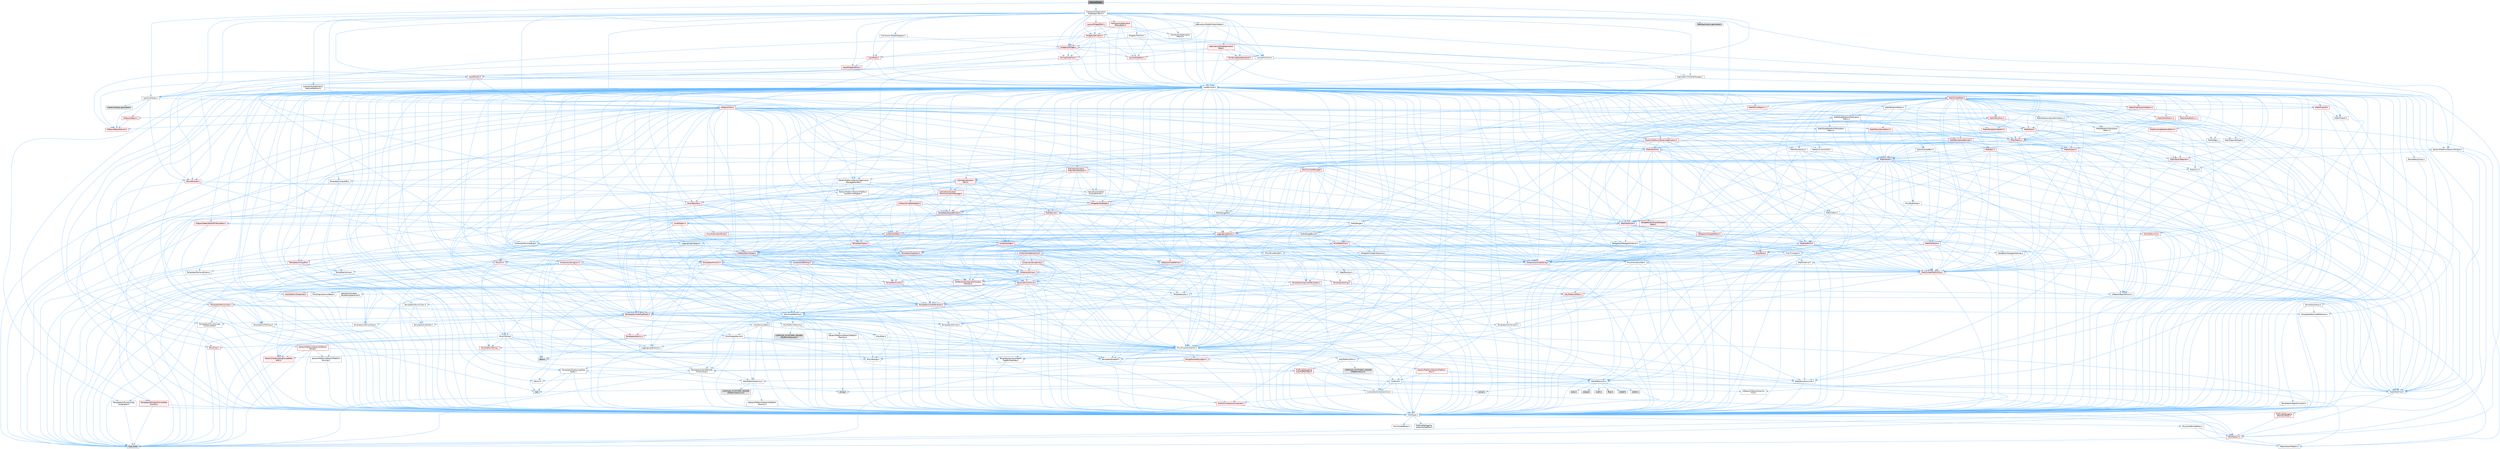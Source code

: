 digraph "DelayedDrag.h"
{
 // INTERACTIVE_SVG=YES
 // LATEX_PDF_SIZE
  bgcolor="transparent";
  edge [fontname=Helvetica,fontsize=10,labelfontname=Helvetica,labelfontsize=10];
  node [fontname=Helvetica,fontsize=10,shape=box,height=0.2,width=0.4];
  Node1 [id="Node000001",label="DelayedDrag.h",height=0.2,width=0.4,color="gray40", fillcolor="grey60", style="filled", fontcolor="black",tooltip=" "];
  Node1 -> Node2 [id="edge1_Node000001_Node000002",color="steelblue1",style="solid",tooltip=" "];
  Node2 [id="Node000002",label="CoreMinimal.h",height=0.2,width=0.4,color="grey40", fillcolor="white", style="filled",URL="$d7/d67/CoreMinimal_8h.html",tooltip=" "];
  Node2 -> Node3 [id="edge2_Node000002_Node000003",color="steelblue1",style="solid",tooltip=" "];
  Node3 [id="Node000003",label="CoreTypes.h",height=0.2,width=0.4,color="grey40", fillcolor="white", style="filled",URL="$dc/dec/CoreTypes_8h.html",tooltip=" "];
  Node3 -> Node4 [id="edge3_Node000003_Node000004",color="steelblue1",style="solid",tooltip=" "];
  Node4 [id="Node000004",label="HAL/Platform.h",height=0.2,width=0.4,color="red", fillcolor="#FFF0F0", style="filled",URL="$d9/dd0/Platform_8h.html",tooltip=" "];
  Node4 -> Node7 [id="edge4_Node000004_Node000007",color="steelblue1",style="solid",tooltip=" "];
  Node7 [id="Node000007",label="type_traits",height=0.2,width=0.4,color="grey60", fillcolor="#E0E0E0", style="filled",tooltip=" "];
  Node4 -> Node8 [id="edge5_Node000004_Node000008",color="steelblue1",style="solid",tooltip=" "];
  Node8 [id="Node000008",label="PreprocessorHelpers.h",height=0.2,width=0.4,color="grey40", fillcolor="white", style="filled",URL="$db/ddb/PreprocessorHelpers_8h.html",tooltip=" "];
  Node3 -> Node14 [id="edge6_Node000003_Node000014",color="steelblue1",style="solid",tooltip=" "];
  Node14 [id="Node000014",label="ProfilingDebugging\l/UMemoryDefines.h",height=0.2,width=0.4,color="grey40", fillcolor="white", style="filled",URL="$d2/da2/UMemoryDefines_8h.html",tooltip=" "];
  Node3 -> Node15 [id="edge7_Node000003_Node000015",color="steelblue1",style="solid",tooltip=" "];
  Node15 [id="Node000015",label="Misc/CoreMiscDefines.h",height=0.2,width=0.4,color="grey40", fillcolor="white", style="filled",URL="$da/d38/CoreMiscDefines_8h.html",tooltip=" "];
  Node15 -> Node4 [id="edge8_Node000015_Node000004",color="steelblue1",style="solid",tooltip=" "];
  Node15 -> Node8 [id="edge9_Node000015_Node000008",color="steelblue1",style="solid",tooltip=" "];
  Node3 -> Node16 [id="edge10_Node000003_Node000016",color="steelblue1",style="solid",tooltip=" "];
  Node16 [id="Node000016",label="Misc/CoreDefines.h",height=0.2,width=0.4,color="grey40", fillcolor="white", style="filled",URL="$d3/dd2/CoreDefines_8h.html",tooltip=" "];
  Node2 -> Node17 [id="edge11_Node000002_Node000017",color="steelblue1",style="solid",tooltip=" "];
  Node17 [id="Node000017",label="CoreFwd.h",height=0.2,width=0.4,color="grey40", fillcolor="white", style="filled",URL="$d1/d1e/CoreFwd_8h.html",tooltip=" "];
  Node17 -> Node3 [id="edge12_Node000017_Node000003",color="steelblue1",style="solid",tooltip=" "];
  Node17 -> Node18 [id="edge13_Node000017_Node000018",color="steelblue1",style="solid",tooltip=" "];
  Node18 [id="Node000018",label="Containers/ContainersFwd.h",height=0.2,width=0.4,color="grey40", fillcolor="white", style="filled",URL="$d4/d0a/ContainersFwd_8h.html",tooltip=" "];
  Node18 -> Node4 [id="edge14_Node000018_Node000004",color="steelblue1",style="solid",tooltip=" "];
  Node18 -> Node3 [id="edge15_Node000018_Node000003",color="steelblue1",style="solid",tooltip=" "];
  Node18 -> Node19 [id="edge16_Node000018_Node000019",color="steelblue1",style="solid",tooltip=" "];
  Node19 [id="Node000019",label="Traits/IsContiguousContainer.h",height=0.2,width=0.4,color="red", fillcolor="#FFF0F0", style="filled",URL="$d5/d3c/IsContiguousContainer_8h.html",tooltip=" "];
  Node19 -> Node3 [id="edge17_Node000019_Node000003",color="steelblue1",style="solid",tooltip=" "];
  Node17 -> Node22 [id="edge18_Node000017_Node000022",color="steelblue1",style="solid",tooltip=" "];
  Node22 [id="Node000022",label="Math/MathFwd.h",height=0.2,width=0.4,color="grey40", fillcolor="white", style="filled",URL="$d2/d10/MathFwd_8h.html",tooltip=" "];
  Node22 -> Node4 [id="edge19_Node000022_Node000004",color="steelblue1",style="solid",tooltip=" "];
  Node17 -> Node23 [id="edge20_Node000017_Node000023",color="steelblue1",style="solid",tooltip=" "];
  Node23 [id="Node000023",label="UObject/UObjectHierarchy\lFwd.h",height=0.2,width=0.4,color="grey40", fillcolor="white", style="filled",URL="$d3/d13/UObjectHierarchyFwd_8h.html",tooltip=" "];
  Node2 -> Node23 [id="edge21_Node000002_Node000023",color="steelblue1",style="solid",tooltip=" "];
  Node2 -> Node18 [id="edge22_Node000002_Node000018",color="steelblue1",style="solid",tooltip=" "];
  Node2 -> Node24 [id="edge23_Node000002_Node000024",color="steelblue1",style="solid",tooltip=" "];
  Node24 [id="Node000024",label="Misc/VarArgs.h",height=0.2,width=0.4,color="grey40", fillcolor="white", style="filled",URL="$d5/d6f/VarArgs_8h.html",tooltip=" "];
  Node24 -> Node3 [id="edge24_Node000024_Node000003",color="steelblue1",style="solid",tooltip=" "];
  Node2 -> Node25 [id="edge25_Node000002_Node000025",color="steelblue1",style="solid",tooltip=" "];
  Node25 [id="Node000025",label="Logging/LogVerbosity.h",height=0.2,width=0.4,color="grey40", fillcolor="white", style="filled",URL="$d2/d8f/LogVerbosity_8h.html",tooltip=" "];
  Node25 -> Node3 [id="edge26_Node000025_Node000003",color="steelblue1",style="solid",tooltip=" "];
  Node2 -> Node26 [id="edge27_Node000002_Node000026",color="steelblue1",style="solid",tooltip=" "];
  Node26 [id="Node000026",label="Misc/OutputDevice.h",height=0.2,width=0.4,color="grey40", fillcolor="white", style="filled",URL="$d7/d32/OutputDevice_8h.html",tooltip=" "];
  Node26 -> Node17 [id="edge28_Node000026_Node000017",color="steelblue1",style="solid",tooltip=" "];
  Node26 -> Node3 [id="edge29_Node000026_Node000003",color="steelblue1",style="solid",tooltip=" "];
  Node26 -> Node25 [id="edge30_Node000026_Node000025",color="steelblue1",style="solid",tooltip=" "];
  Node26 -> Node24 [id="edge31_Node000026_Node000024",color="steelblue1",style="solid",tooltip=" "];
  Node26 -> Node27 [id="edge32_Node000026_Node000027",color="steelblue1",style="solid",tooltip=" "];
  Node27 [id="Node000027",label="Templates/IsArrayOrRefOf\lTypeByPredicate.h",height=0.2,width=0.4,color="grey40", fillcolor="white", style="filled",URL="$d6/da1/IsArrayOrRefOfTypeByPredicate_8h.html",tooltip=" "];
  Node27 -> Node3 [id="edge33_Node000027_Node000003",color="steelblue1",style="solid",tooltip=" "];
  Node26 -> Node28 [id="edge34_Node000026_Node000028",color="steelblue1",style="solid",tooltip=" "];
  Node28 [id="Node000028",label="Templates/IsValidVariadic\lFunctionArg.h",height=0.2,width=0.4,color="grey40", fillcolor="white", style="filled",URL="$d0/dc8/IsValidVariadicFunctionArg_8h.html",tooltip=" "];
  Node28 -> Node3 [id="edge35_Node000028_Node000003",color="steelblue1",style="solid",tooltip=" "];
  Node28 -> Node29 [id="edge36_Node000028_Node000029",color="steelblue1",style="solid",tooltip=" "];
  Node29 [id="Node000029",label="IsEnum.h",height=0.2,width=0.4,color="grey40", fillcolor="white", style="filled",URL="$d4/de5/IsEnum_8h.html",tooltip=" "];
  Node28 -> Node7 [id="edge37_Node000028_Node000007",color="steelblue1",style="solid",tooltip=" "];
  Node26 -> Node30 [id="edge38_Node000026_Node000030",color="steelblue1",style="solid",tooltip=" "];
  Node30 [id="Node000030",label="Traits/IsCharEncodingCompatible\lWith.h",height=0.2,width=0.4,color="red", fillcolor="#FFF0F0", style="filled",URL="$df/dd1/IsCharEncodingCompatibleWith_8h.html",tooltip=" "];
  Node30 -> Node7 [id="edge39_Node000030_Node000007",color="steelblue1",style="solid",tooltip=" "];
  Node2 -> Node32 [id="edge40_Node000002_Node000032",color="steelblue1",style="solid",tooltip=" "];
  Node32 [id="Node000032",label="HAL/PlatformCrt.h",height=0.2,width=0.4,color="grey40", fillcolor="white", style="filled",URL="$d8/d75/PlatformCrt_8h.html",tooltip=" "];
  Node32 -> Node33 [id="edge41_Node000032_Node000033",color="steelblue1",style="solid",tooltip=" "];
  Node33 [id="Node000033",label="new",height=0.2,width=0.4,color="grey60", fillcolor="#E0E0E0", style="filled",tooltip=" "];
  Node32 -> Node34 [id="edge42_Node000032_Node000034",color="steelblue1",style="solid",tooltip=" "];
  Node34 [id="Node000034",label="wchar.h",height=0.2,width=0.4,color="grey60", fillcolor="#E0E0E0", style="filled",tooltip=" "];
  Node32 -> Node35 [id="edge43_Node000032_Node000035",color="steelblue1",style="solid",tooltip=" "];
  Node35 [id="Node000035",label="stddef.h",height=0.2,width=0.4,color="grey60", fillcolor="#E0E0E0", style="filled",tooltip=" "];
  Node32 -> Node36 [id="edge44_Node000032_Node000036",color="steelblue1",style="solid",tooltip=" "];
  Node36 [id="Node000036",label="stdlib.h",height=0.2,width=0.4,color="grey60", fillcolor="#E0E0E0", style="filled",tooltip=" "];
  Node32 -> Node37 [id="edge45_Node000032_Node000037",color="steelblue1",style="solid",tooltip=" "];
  Node37 [id="Node000037",label="stdio.h",height=0.2,width=0.4,color="grey60", fillcolor="#E0E0E0", style="filled",tooltip=" "];
  Node32 -> Node38 [id="edge46_Node000032_Node000038",color="steelblue1",style="solid",tooltip=" "];
  Node38 [id="Node000038",label="stdarg.h",height=0.2,width=0.4,color="grey60", fillcolor="#E0E0E0", style="filled",tooltip=" "];
  Node32 -> Node39 [id="edge47_Node000032_Node000039",color="steelblue1",style="solid",tooltip=" "];
  Node39 [id="Node000039",label="math.h",height=0.2,width=0.4,color="grey60", fillcolor="#E0E0E0", style="filled",tooltip=" "];
  Node32 -> Node40 [id="edge48_Node000032_Node000040",color="steelblue1",style="solid",tooltip=" "];
  Node40 [id="Node000040",label="float.h",height=0.2,width=0.4,color="grey60", fillcolor="#E0E0E0", style="filled",tooltip=" "];
  Node32 -> Node41 [id="edge49_Node000032_Node000041",color="steelblue1",style="solid",tooltip=" "];
  Node41 [id="Node000041",label="string.h",height=0.2,width=0.4,color="grey60", fillcolor="#E0E0E0", style="filled",tooltip=" "];
  Node2 -> Node42 [id="edge50_Node000002_Node000042",color="steelblue1",style="solid",tooltip=" "];
  Node42 [id="Node000042",label="HAL/PlatformMisc.h",height=0.2,width=0.4,color="grey40", fillcolor="white", style="filled",URL="$d0/df5/PlatformMisc_8h.html",tooltip=" "];
  Node42 -> Node3 [id="edge51_Node000042_Node000003",color="steelblue1",style="solid",tooltip=" "];
  Node42 -> Node43 [id="edge52_Node000042_Node000043",color="steelblue1",style="solid",tooltip=" "];
  Node43 [id="Node000043",label="GenericPlatform/GenericPlatform\lMisc.h",height=0.2,width=0.4,color="red", fillcolor="#FFF0F0", style="filled",URL="$db/d9a/GenericPlatformMisc_8h.html",tooltip=" "];
  Node43 -> Node17 [id="edge53_Node000043_Node000017",color="steelblue1",style="solid",tooltip=" "];
  Node43 -> Node3 [id="edge54_Node000043_Node000003",color="steelblue1",style="solid",tooltip=" "];
  Node43 -> Node32 [id="edge55_Node000043_Node000032",color="steelblue1",style="solid",tooltip=" "];
  Node43 -> Node47 [id="edge56_Node000043_Node000047",color="steelblue1",style="solid",tooltip=" "];
  Node47 [id="Node000047",label="Math/NumericLimits.h",height=0.2,width=0.4,color="grey40", fillcolor="white", style="filled",URL="$df/d1b/NumericLimits_8h.html",tooltip=" "];
  Node47 -> Node3 [id="edge57_Node000047_Node000003",color="steelblue1",style="solid",tooltip=" "];
  Node42 -> Node52 [id="edge58_Node000042_Node000052",color="steelblue1",style="solid",tooltip=" "];
  Node52 [id="Node000052",label="COMPILED_PLATFORM_HEADER\l(PlatformMisc.h)",height=0.2,width=0.4,color="grey60", fillcolor="#E0E0E0", style="filled",tooltip=" "];
  Node42 -> Node53 [id="edge59_Node000042_Node000053",color="steelblue1",style="solid",tooltip=" "];
  Node53 [id="Node000053",label="ProfilingDebugging\l/CpuProfilerTrace.h",height=0.2,width=0.4,color="red", fillcolor="#FFF0F0", style="filled",URL="$da/dcb/CpuProfilerTrace_8h.html",tooltip=" "];
  Node53 -> Node3 [id="edge60_Node000053_Node000003",color="steelblue1",style="solid",tooltip=" "];
  Node53 -> Node18 [id="edge61_Node000053_Node000018",color="steelblue1",style="solid",tooltip=" "];
  Node53 -> Node54 [id="edge62_Node000053_Node000054",color="steelblue1",style="solid",tooltip=" "];
  Node54 [id="Node000054",label="HAL/PlatformAtomics.h",height=0.2,width=0.4,color="grey40", fillcolor="white", style="filled",URL="$d3/d36/PlatformAtomics_8h.html",tooltip=" "];
  Node54 -> Node3 [id="edge63_Node000054_Node000003",color="steelblue1",style="solid",tooltip=" "];
  Node54 -> Node55 [id="edge64_Node000054_Node000055",color="steelblue1",style="solid",tooltip=" "];
  Node55 [id="Node000055",label="GenericPlatform/GenericPlatform\lAtomics.h",height=0.2,width=0.4,color="grey40", fillcolor="white", style="filled",URL="$da/d72/GenericPlatformAtomics_8h.html",tooltip=" "];
  Node55 -> Node3 [id="edge65_Node000055_Node000003",color="steelblue1",style="solid",tooltip=" "];
  Node54 -> Node56 [id="edge66_Node000054_Node000056",color="steelblue1",style="solid",tooltip=" "];
  Node56 [id="Node000056",label="COMPILED_PLATFORM_HEADER\l(PlatformAtomics.h)",height=0.2,width=0.4,color="grey60", fillcolor="#E0E0E0", style="filled",tooltip=" "];
  Node53 -> Node8 [id="edge67_Node000053_Node000008",color="steelblue1",style="solid",tooltip=" "];
  Node2 -> Node61 [id="edge68_Node000002_Node000061",color="steelblue1",style="solid",tooltip=" "];
  Node61 [id="Node000061",label="Misc/AssertionMacros.h",height=0.2,width=0.4,color="grey40", fillcolor="white", style="filled",URL="$d0/dfa/AssertionMacros_8h.html",tooltip=" "];
  Node61 -> Node3 [id="edge69_Node000061_Node000003",color="steelblue1",style="solid",tooltip=" "];
  Node61 -> Node4 [id="edge70_Node000061_Node000004",color="steelblue1",style="solid",tooltip=" "];
  Node61 -> Node42 [id="edge71_Node000061_Node000042",color="steelblue1",style="solid",tooltip=" "];
  Node61 -> Node8 [id="edge72_Node000061_Node000008",color="steelblue1",style="solid",tooltip=" "];
  Node61 -> Node62 [id="edge73_Node000061_Node000062",color="steelblue1",style="solid",tooltip=" "];
  Node62 [id="Node000062",label="Templates/EnableIf.h",height=0.2,width=0.4,color="grey40", fillcolor="white", style="filled",URL="$d7/d60/EnableIf_8h.html",tooltip=" "];
  Node62 -> Node3 [id="edge74_Node000062_Node000003",color="steelblue1",style="solid",tooltip=" "];
  Node61 -> Node27 [id="edge75_Node000061_Node000027",color="steelblue1",style="solid",tooltip=" "];
  Node61 -> Node28 [id="edge76_Node000061_Node000028",color="steelblue1",style="solid",tooltip=" "];
  Node61 -> Node30 [id="edge77_Node000061_Node000030",color="steelblue1",style="solid",tooltip=" "];
  Node61 -> Node24 [id="edge78_Node000061_Node000024",color="steelblue1",style="solid",tooltip=" "];
  Node61 -> Node63 [id="edge79_Node000061_Node000063",color="steelblue1",style="solid",tooltip=" "];
  Node63 [id="Node000063",label="String/FormatStringSan.h",height=0.2,width=0.4,color="red", fillcolor="#FFF0F0", style="filled",URL="$d3/d8b/FormatStringSan_8h.html",tooltip=" "];
  Node63 -> Node7 [id="edge80_Node000063_Node000007",color="steelblue1",style="solid",tooltip=" "];
  Node63 -> Node3 [id="edge81_Node000063_Node000003",color="steelblue1",style="solid",tooltip=" "];
  Node63 -> Node28 [id="edge82_Node000063_Node000028",color="steelblue1",style="solid",tooltip=" "];
  Node63 -> Node18 [id="edge83_Node000063_Node000018",color="steelblue1",style="solid",tooltip=" "];
  Node61 -> Node69 [id="edge84_Node000061_Node000069",color="steelblue1",style="solid",tooltip=" "];
  Node69 [id="Node000069",label="atomic",height=0.2,width=0.4,color="grey60", fillcolor="#E0E0E0", style="filled",tooltip=" "];
  Node2 -> Node70 [id="edge85_Node000002_Node000070",color="steelblue1",style="solid",tooltip=" "];
  Node70 [id="Node000070",label="Templates/IsPointer.h",height=0.2,width=0.4,color="grey40", fillcolor="white", style="filled",URL="$d7/d05/IsPointer_8h.html",tooltip=" "];
  Node70 -> Node3 [id="edge86_Node000070_Node000003",color="steelblue1",style="solid",tooltip=" "];
  Node2 -> Node71 [id="edge87_Node000002_Node000071",color="steelblue1",style="solid",tooltip=" "];
  Node71 [id="Node000071",label="HAL/PlatformMemory.h",height=0.2,width=0.4,color="grey40", fillcolor="white", style="filled",URL="$de/d68/PlatformMemory_8h.html",tooltip=" "];
  Node71 -> Node3 [id="edge88_Node000071_Node000003",color="steelblue1",style="solid",tooltip=" "];
  Node71 -> Node72 [id="edge89_Node000071_Node000072",color="steelblue1",style="solid",tooltip=" "];
  Node72 [id="Node000072",label="GenericPlatform/GenericPlatform\lMemory.h",height=0.2,width=0.4,color="grey40", fillcolor="white", style="filled",URL="$dd/d22/GenericPlatformMemory_8h.html",tooltip=" "];
  Node72 -> Node17 [id="edge90_Node000072_Node000017",color="steelblue1",style="solid",tooltip=" "];
  Node72 -> Node3 [id="edge91_Node000072_Node000003",color="steelblue1",style="solid",tooltip=" "];
  Node72 -> Node73 [id="edge92_Node000072_Node000073",color="steelblue1",style="solid",tooltip=" "];
  Node73 [id="Node000073",label="HAL/PlatformString.h",height=0.2,width=0.4,color="red", fillcolor="#FFF0F0", style="filled",URL="$db/db5/PlatformString_8h.html",tooltip=" "];
  Node73 -> Node3 [id="edge93_Node000073_Node000003",color="steelblue1",style="solid",tooltip=" "];
  Node72 -> Node41 [id="edge94_Node000072_Node000041",color="steelblue1",style="solid",tooltip=" "];
  Node72 -> Node34 [id="edge95_Node000072_Node000034",color="steelblue1",style="solid",tooltip=" "];
  Node71 -> Node75 [id="edge96_Node000071_Node000075",color="steelblue1",style="solid",tooltip=" "];
  Node75 [id="Node000075",label="COMPILED_PLATFORM_HEADER\l(PlatformMemory.h)",height=0.2,width=0.4,color="grey60", fillcolor="#E0E0E0", style="filled",tooltip=" "];
  Node2 -> Node54 [id="edge97_Node000002_Node000054",color="steelblue1",style="solid",tooltip=" "];
  Node2 -> Node76 [id="edge98_Node000002_Node000076",color="steelblue1",style="solid",tooltip=" "];
  Node76 [id="Node000076",label="Misc/Exec.h",height=0.2,width=0.4,color="grey40", fillcolor="white", style="filled",URL="$de/ddb/Exec_8h.html",tooltip=" "];
  Node76 -> Node3 [id="edge99_Node000076_Node000003",color="steelblue1",style="solid",tooltip=" "];
  Node76 -> Node61 [id="edge100_Node000076_Node000061",color="steelblue1",style="solid",tooltip=" "];
  Node2 -> Node77 [id="edge101_Node000002_Node000077",color="steelblue1",style="solid",tooltip=" "];
  Node77 [id="Node000077",label="HAL/MemoryBase.h",height=0.2,width=0.4,color="grey40", fillcolor="white", style="filled",URL="$d6/d9f/MemoryBase_8h.html",tooltip=" "];
  Node77 -> Node3 [id="edge102_Node000077_Node000003",color="steelblue1",style="solid",tooltip=" "];
  Node77 -> Node54 [id="edge103_Node000077_Node000054",color="steelblue1",style="solid",tooltip=" "];
  Node77 -> Node32 [id="edge104_Node000077_Node000032",color="steelblue1",style="solid",tooltip=" "];
  Node77 -> Node76 [id="edge105_Node000077_Node000076",color="steelblue1",style="solid",tooltip=" "];
  Node77 -> Node26 [id="edge106_Node000077_Node000026",color="steelblue1",style="solid",tooltip=" "];
  Node77 -> Node78 [id="edge107_Node000077_Node000078",color="steelblue1",style="solid",tooltip=" "];
  Node78 [id="Node000078",label="Templates/Atomic.h",height=0.2,width=0.4,color="red", fillcolor="#FFF0F0", style="filled",URL="$d3/d91/Atomic_8h.html",tooltip=" "];
  Node78 -> Node69 [id="edge108_Node000078_Node000069",color="steelblue1",style="solid",tooltip=" "];
  Node2 -> Node87 [id="edge109_Node000002_Node000087",color="steelblue1",style="solid",tooltip=" "];
  Node87 [id="Node000087",label="HAL/UnrealMemory.h",height=0.2,width=0.4,color="grey40", fillcolor="white", style="filled",URL="$d9/d96/UnrealMemory_8h.html",tooltip=" "];
  Node87 -> Node3 [id="edge110_Node000087_Node000003",color="steelblue1",style="solid",tooltip=" "];
  Node87 -> Node72 [id="edge111_Node000087_Node000072",color="steelblue1",style="solid",tooltip=" "];
  Node87 -> Node77 [id="edge112_Node000087_Node000077",color="steelblue1",style="solid",tooltip=" "];
  Node87 -> Node71 [id="edge113_Node000087_Node000071",color="steelblue1",style="solid",tooltip=" "];
  Node87 -> Node88 [id="edge114_Node000087_Node000088",color="steelblue1",style="solid",tooltip=" "];
  Node88 [id="Node000088",label="ProfilingDebugging\l/MemoryTrace.h",height=0.2,width=0.4,color="red", fillcolor="#FFF0F0", style="filled",URL="$da/dd7/MemoryTrace_8h.html",tooltip=" "];
  Node88 -> Node4 [id="edge115_Node000088_Node000004",color="steelblue1",style="solid",tooltip=" "];
  Node87 -> Node70 [id="edge116_Node000087_Node000070",color="steelblue1",style="solid",tooltip=" "];
  Node2 -> Node89 [id="edge117_Node000002_Node000089",color="steelblue1",style="solid",tooltip=" "];
  Node89 [id="Node000089",label="Templates/IsArithmetic.h",height=0.2,width=0.4,color="grey40", fillcolor="white", style="filled",URL="$d2/d5d/IsArithmetic_8h.html",tooltip=" "];
  Node89 -> Node3 [id="edge118_Node000089_Node000003",color="steelblue1",style="solid",tooltip=" "];
  Node2 -> Node83 [id="edge119_Node000002_Node000083",color="steelblue1",style="solid",tooltip=" "];
  Node83 [id="Node000083",label="Templates/AndOrNot.h",height=0.2,width=0.4,color="grey40", fillcolor="white", style="filled",URL="$db/d0a/AndOrNot_8h.html",tooltip=" "];
  Node83 -> Node3 [id="edge120_Node000083_Node000003",color="steelblue1",style="solid",tooltip=" "];
  Node2 -> Node90 [id="edge121_Node000002_Node000090",color="steelblue1",style="solid",tooltip=" "];
  Node90 [id="Node000090",label="Templates/IsPODType.h",height=0.2,width=0.4,color="grey40", fillcolor="white", style="filled",URL="$d7/db1/IsPODType_8h.html",tooltip=" "];
  Node90 -> Node3 [id="edge122_Node000090_Node000003",color="steelblue1",style="solid",tooltip=" "];
  Node2 -> Node91 [id="edge123_Node000002_Node000091",color="steelblue1",style="solid",tooltip=" "];
  Node91 [id="Node000091",label="Templates/IsUECoreType.h",height=0.2,width=0.4,color="grey40", fillcolor="white", style="filled",URL="$d1/db8/IsUECoreType_8h.html",tooltip=" "];
  Node91 -> Node3 [id="edge124_Node000091_Node000003",color="steelblue1",style="solid",tooltip=" "];
  Node91 -> Node7 [id="edge125_Node000091_Node000007",color="steelblue1",style="solid",tooltip=" "];
  Node2 -> Node84 [id="edge126_Node000002_Node000084",color="steelblue1",style="solid",tooltip=" "];
  Node84 [id="Node000084",label="Templates/IsTriviallyCopy\lConstructible.h",height=0.2,width=0.4,color="grey40", fillcolor="white", style="filled",URL="$d3/d78/IsTriviallyCopyConstructible_8h.html",tooltip=" "];
  Node84 -> Node3 [id="edge127_Node000084_Node000003",color="steelblue1",style="solid",tooltip=" "];
  Node84 -> Node7 [id="edge128_Node000084_Node000007",color="steelblue1",style="solid",tooltip=" "];
  Node2 -> Node92 [id="edge129_Node000002_Node000092",color="steelblue1",style="solid",tooltip=" "];
  Node92 [id="Node000092",label="Templates/UnrealTypeTraits.h",height=0.2,width=0.4,color="red", fillcolor="#FFF0F0", style="filled",URL="$d2/d2d/UnrealTypeTraits_8h.html",tooltip=" "];
  Node92 -> Node3 [id="edge130_Node000092_Node000003",color="steelblue1",style="solid",tooltip=" "];
  Node92 -> Node70 [id="edge131_Node000092_Node000070",color="steelblue1",style="solid",tooltip=" "];
  Node92 -> Node61 [id="edge132_Node000092_Node000061",color="steelblue1",style="solid",tooltip=" "];
  Node92 -> Node83 [id="edge133_Node000092_Node000083",color="steelblue1",style="solid",tooltip=" "];
  Node92 -> Node62 [id="edge134_Node000092_Node000062",color="steelblue1",style="solid",tooltip=" "];
  Node92 -> Node89 [id="edge135_Node000092_Node000089",color="steelblue1",style="solid",tooltip=" "];
  Node92 -> Node29 [id="edge136_Node000092_Node000029",color="steelblue1",style="solid",tooltip=" "];
  Node92 -> Node90 [id="edge137_Node000092_Node000090",color="steelblue1",style="solid",tooltip=" "];
  Node92 -> Node91 [id="edge138_Node000092_Node000091",color="steelblue1",style="solid",tooltip=" "];
  Node92 -> Node84 [id="edge139_Node000092_Node000084",color="steelblue1",style="solid",tooltip=" "];
  Node2 -> Node62 [id="edge140_Node000002_Node000062",color="steelblue1",style="solid",tooltip=" "];
  Node2 -> Node94 [id="edge141_Node000002_Node000094",color="steelblue1",style="solid",tooltip=" "];
  Node94 [id="Node000094",label="Templates/RemoveReference.h",height=0.2,width=0.4,color="grey40", fillcolor="white", style="filled",URL="$da/dbe/RemoveReference_8h.html",tooltip=" "];
  Node94 -> Node3 [id="edge142_Node000094_Node000003",color="steelblue1",style="solid",tooltip=" "];
  Node2 -> Node95 [id="edge143_Node000002_Node000095",color="steelblue1",style="solid",tooltip=" "];
  Node95 [id="Node000095",label="Templates/IntegralConstant.h",height=0.2,width=0.4,color="grey40", fillcolor="white", style="filled",URL="$db/d1b/IntegralConstant_8h.html",tooltip=" "];
  Node95 -> Node3 [id="edge144_Node000095_Node000003",color="steelblue1",style="solid",tooltip=" "];
  Node2 -> Node96 [id="edge145_Node000002_Node000096",color="steelblue1",style="solid",tooltip=" "];
  Node96 [id="Node000096",label="Templates/IsClass.h",height=0.2,width=0.4,color="grey40", fillcolor="white", style="filled",URL="$db/dcb/IsClass_8h.html",tooltip=" "];
  Node96 -> Node3 [id="edge146_Node000096_Node000003",color="steelblue1",style="solid",tooltip=" "];
  Node2 -> Node97 [id="edge147_Node000002_Node000097",color="steelblue1",style="solid",tooltip=" "];
  Node97 [id="Node000097",label="Templates/TypeCompatible\lBytes.h",height=0.2,width=0.4,color="grey40", fillcolor="white", style="filled",URL="$df/d0a/TypeCompatibleBytes_8h.html",tooltip=" "];
  Node97 -> Node3 [id="edge148_Node000097_Node000003",color="steelblue1",style="solid",tooltip=" "];
  Node97 -> Node41 [id="edge149_Node000097_Node000041",color="steelblue1",style="solid",tooltip=" "];
  Node97 -> Node33 [id="edge150_Node000097_Node000033",color="steelblue1",style="solid",tooltip=" "];
  Node97 -> Node7 [id="edge151_Node000097_Node000007",color="steelblue1",style="solid",tooltip=" "];
  Node2 -> Node19 [id="edge152_Node000002_Node000019",color="steelblue1",style="solid",tooltip=" "];
  Node2 -> Node98 [id="edge153_Node000002_Node000098",color="steelblue1",style="solid",tooltip=" "];
  Node98 [id="Node000098",label="Templates/UnrealTemplate.h",height=0.2,width=0.4,color="red", fillcolor="#FFF0F0", style="filled",URL="$d4/d24/UnrealTemplate_8h.html",tooltip=" "];
  Node98 -> Node3 [id="edge154_Node000098_Node000003",color="steelblue1",style="solid",tooltip=" "];
  Node98 -> Node70 [id="edge155_Node000098_Node000070",color="steelblue1",style="solid",tooltip=" "];
  Node98 -> Node87 [id="edge156_Node000098_Node000087",color="steelblue1",style="solid",tooltip=" "];
  Node98 -> Node92 [id="edge157_Node000098_Node000092",color="steelblue1",style="solid",tooltip=" "];
  Node98 -> Node94 [id="edge158_Node000098_Node000094",color="steelblue1",style="solid",tooltip=" "];
  Node98 -> Node97 [id="edge159_Node000098_Node000097",color="steelblue1",style="solid",tooltip=" "];
  Node98 -> Node19 [id="edge160_Node000098_Node000019",color="steelblue1",style="solid",tooltip=" "];
  Node98 -> Node7 [id="edge161_Node000098_Node000007",color="steelblue1",style="solid",tooltip=" "];
  Node2 -> Node47 [id="edge162_Node000002_Node000047",color="steelblue1",style="solid",tooltip=" "];
  Node2 -> Node102 [id="edge163_Node000002_Node000102",color="steelblue1",style="solid",tooltip=" "];
  Node102 [id="Node000102",label="HAL/PlatformMath.h",height=0.2,width=0.4,color="red", fillcolor="#FFF0F0", style="filled",URL="$dc/d53/PlatformMath_8h.html",tooltip=" "];
  Node102 -> Node3 [id="edge164_Node000102_Node000003",color="steelblue1",style="solid",tooltip=" "];
  Node2 -> Node85 [id="edge165_Node000002_Node000085",color="steelblue1",style="solid",tooltip=" "];
  Node85 [id="Node000085",label="Templates/IsTriviallyCopy\lAssignable.h",height=0.2,width=0.4,color="grey40", fillcolor="white", style="filled",URL="$d2/df2/IsTriviallyCopyAssignable_8h.html",tooltip=" "];
  Node85 -> Node3 [id="edge166_Node000085_Node000003",color="steelblue1",style="solid",tooltip=" "];
  Node85 -> Node7 [id="edge167_Node000085_Node000007",color="steelblue1",style="solid",tooltip=" "];
  Node2 -> Node110 [id="edge168_Node000002_Node000110",color="steelblue1",style="solid",tooltip=" "];
  Node110 [id="Node000110",label="Templates/MemoryOps.h",height=0.2,width=0.4,color="red", fillcolor="#FFF0F0", style="filled",URL="$db/dea/MemoryOps_8h.html",tooltip=" "];
  Node110 -> Node3 [id="edge169_Node000110_Node000003",color="steelblue1",style="solid",tooltip=" "];
  Node110 -> Node87 [id="edge170_Node000110_Node000087",color="steelblue1",style="solid",tooltip=" "];
  Node110 -> Node85 [id="edge171_Node000110_Node000085",color="steelblue1",style="solid",tooltip=" "];
  Node110 -> Node84 [id="edge172_Node000110_Node000084",color="steelblue1",style="solid",tooltip=" "];
  Node110 -> Node92 [id="edge173_Node000110_Node000092",color="steelblue1",style="solid",tooltip=" "];
  Node110 -> Node33 [id="edge174_Node000110_Node000033",color="steelblue1",style="solid",tooltip=" "];
  Node110 -> Node7 [id="edge175_Node000110_Node000007",color="steelblue1",style="solid",tooltip=" "];
  Node2 -> Node111 [id="edge176_Node000002_Node000111",color="steelblue1",style="solid",tooltip=" "];
  Node111 [id="Node000111",label="Containers/ContainerAllocation\lPolicies.h",height=0.2,width=0.4,color="red", fillcolor="#FFF0F0", style="filled",URL="$d7/dff/ContainerAllocationPolicies_8h.html",tooltip=" "];
  Node111 -> Node3 [id="edge177_Node000111_Node000003",color="steelblue1",style="solid",tooltip=" "];
  Node111 -> Node111 [id="edge178_Node000111_Node000111",color="steelblue1",style="solid",tooltip=" "];
  Node111 -> Node102 [id="edge179_Node000111_Node000102",color="steelblue1",style="solid",tooltip=" "];
  Node111 -> Node87 [id="edge180_Node000111_Node000087",color="steelblue1",style="solid",tooltip=" "];
  Node111 -> Node47 [id="edge181_Node000111_Node000047",color="steelblue1",style="solid",tooltip=" "];
  Node111 -> Node61 [id="edge182_Node000111_Node000061",color="steelblue1",style="solid",tooltip=" "];
  Node111 -> Node110 [id="edge183_Node000111_Node000110",color="steelblue1",style="solid",tooltip=" "];
  Node111 -> Node97 [id="edge184_Node000111_Node000097",color="steelblue1",style="solid",tooltip=" "];
  Node111 -> Node7 [id="edge185_Node000111_Node000007",color="steelblue1",style="solid",tooltip=" "];
  Node2 -> Node114 [id="edge186_Node000002_Node000114",color="steelblue1",style="solid",tooltip=" "];
  Node114 [id="Node000114",label="Templates/IsEnumClass.h",height=0.2,width=0.4,color="grey40", fillcolor="white", style="filled",URL="$d7/d15/IsEnumClass_8h.html",tooltip=" "];
  Node114 -> Node3 [id="edge187_Node000114_Node000003",color="steelblue1",style="solid",tooltip=" "];
  Node114 -> Node83 [id="edge188_Node000114_Node000083",color="steelblue1",style="solid",tooltip=" "];
  Node2 -> Node115 [id="edge189_Node000002_Node000115",color="steelblue1",style="solid",tooltip=" "];
  Node115 [id="Node000115",label="HAL/PlatformProperties.h",height=0.2,width=0.4,color="red", fillcolor="#FFF0F0", style="filled",URL="$d9/db0/PlatformProperties_8h.html",tooltip=" "];
  Node115 -> Node3 [id="edge190_Node000115_Node000003",color="steelblue1",style="solid",tooltip=" "];
  Node2 -> Node118 [id="edge191_Node000002_Node000118",color="steelblue1",style="solid",tooltip=" "];
  Node118 [id="Node000118",label="Misc/EngineVersionBase.h",height=0.2,width=0.4,color="grey40", fillcolor="white", style="filled",URL="$d5/d2b/EngineVersionBase_8h.html",tooltip=" "];
  Node118 -> Node3 [id="edge192_Node000118_Node000003",color="steelblue1",style="solid",tooltip=" "];
  Node2 -> Node119 [id="edge193_Node000002_Node000119",color="steelblue1",style="solid",tooltip=" "];
  Node119 [id="Node000119",label="Internationalization\l/TextNamespaceFwd.h",height=0.2,width=0.4,color="grey40", fillcolor="white", style="filled",URL="$d8/d97/TextNamespaceFwd_8h.html",tooltip=" "];
  Node119 -> Node3 [id="edge194_Node000119_Node000003",color="steelblue1",style="solid",tooltip=" "];
  Node2 -> Node120 [id="edge195_Node000002_Node000120",color="steelblue1",style="solid",tooltip=" "];
  Node120 [id="Node000120",label="Serialization/Archive.h",height=0.2,width=0.4,color="red", fillcolor="#FFF0F0", style="filled",URL="$d7/d3b/Archive_8h.html",tooltip=" "];
  Node120 -> Node17 [id="edge196_Node000120_Node000017",color="steelblue1",style="solid",tooltip=" "];
  Node120 -> Node3 [id="edge197_Node000120_Node000003",color="steelblue1",style="solid",tooltip=" "];
  Node120 -> Node115 [id="edge198_Node000120_Node000115",color="steelblue1",style="solid",tooltip=" "];
  Node120 -> Node119 [id="edge199_Node000120_Node000119",color="steelblue1",style="solid",tooltip=" "];
  Node120 -> Node22 [id="edge200_Node000120_Node000022",color="steelblue1",style="solid",tooltip=" "];
  Node120 -> Node61 [id="edge201_Node000120_Node000061",color="steelblue1",style="solid",tooltip=" "];
  Node120 -> Node118 [id="edge202_Node000120_Node000118",color="steelblue1",style="solid",tooltip=" "];
  Node120 -> Node24 [id="edge203_Node000120_Node000024",color="steelblue1",style="solid",tooltip=" "];
  Node120 -> Node62 [id="edge204_Node000120_Node000062",color="steelblue1",style="solid",tooltip=" "];
  Node120 -> Node27 [id="edge205_Node000120_Node000027",color="steelblue1",style="solid",tooltip=" "];
  Node120 -> Node114 [id="edge206_Node000120_Node000114",color="steelblue1",style="solid",tooltip=" "];
  Node120 -> Node28 [id="edge207_Node000120_Node000028",color="steelblue1",style="solid",tooltip=" "];
  Node120 -> Node98 [id="edge208_Node000120_Node000098",color="steelblue1",style="solid",tooltip=" "];
  Node120 -> Node30 [id="edge209_Node000120_Node000030",color="steelblue1",style="solid",tooltip=" "];
  Node120 -> Node123 [id="edge210_Node000120_Node000123",color="steelblue1",style="solid",tooltip=" "];
  Node123 [id="Node000123",label="UObject/ObjectVersion.h",height=0.2,width=0.4,color="grey40", fillcolor="white", style="filled",URL="$da/d63/ObjectVersion_8h.html",tooltip=" "];
  Node123 -> Node3 [id="edge211_Node000123_Node000003",color="steelblue1",style="solid",tooltip=" "];
  Node2 -> Node124 [id="edge212_Node000002_Node000124",color="steelblue1",style="solid",tooltip=" "];
  Node124 [id="Node000124",label="Templates/Less.h",height=0.2,width=0.4,color="grey40", fillcolor="white", style="filled",URL="$de/dc8/Less_8h.html",tooltip=" "];
  Node124 -> Node3 [id="edge213_Node000124_Node000003",color="steelblue1",style="solid",tooltip=" "];
  Node124 -> Node98 [id="edge214_Node000124_Node000098",color="steelblue1",style="solid",tooltip=" "];
  Node2 -> Node125 [id="edge215_Node000002_Node000125",color="steelblue1",style="solid",tooltip=" "];
  Node125 [id="Node000125",label="Templates/Sorting.h",height=0.2,width=0.4,color="red", fillcolor="#FFF0F0", style="filled",URL="$d3/d9e/Sorting_8h.html",tooltip=" "];
  Node125 -> Node3 [id="edge216_Node000125_Node000003",color="steelblue1",style="solid",tooltip=" "];
  Node125 -> Node102 [id="edge217_Node000125_Node000102",color="steelblue1",style="solid",tooltip=" "];
  Node125 -> Node124 [id="edge218_Node000125_Node000124",color="steelblue1",style="solid",tooltip=" "];
  Node2 -> Node136 [id="edge219_Node000002_Node000136",color="steelblue1",style="solid",tooltip=" "];
  Node136 [id="Node000136",label="Misc/Char.h",height=0.2,width=0.4,color="red", fillcolor="#FFF0F0", style="filled",URL="$d0/d58/Char_8h.html",tooltip=" "];
  Node136 -> Node3 [id="edge220_Node000136_Node000003",color="steelblue1",style="solid",tooltip=" "];
  Node136 -> Node7 [id="edge221_Node000136_Node000007",color="steelblue1",style="solid",tooltip=" "];
  Node2 -> Node139 [id="edge222_Node000002_Node000139",color="steelblue1",style="solid",tooltip=" "];
  Node139 [id="Node000139",label="GenericPlatform/GenericPlatform\lStricmp.h",height=0.2,width=0.4,color="grey40", fillcolor="white", style="filled",URL="$d2/d86/GenericPlatformStricmp_8h.html",tooltip=" "];
  Node139 -> Node3 [id="edge223_Node000139_Node000003",color="steelblue1",style="solid",tooltip=" "];
  Node2 -> Node140 [id="edge224_Node000002_Node000140",color="steelblue1",style="solid",tooltip=" "];
  Node140 [id="Node000140",label="GenericPlatform/GenericPlatform\lString.h",height=0.2,width=0.4,color="red", fillcolor="#FFF0F0", style="filled",URL="$dd/d20/GenericPlatformString_8h.html",tooltip=" "];
  Node140 -> Node3 [id="edge225_Node000140_Node000003",color="steelblue1",style="solid",tooltip=" "];
  Node140 -> Node139 [id="edge226_Node000140_Node000139",color="steelblue1",style="solid",tooltip=" "];
  Node140 -> Node62 [id="edge227_Node000140_Node000062",color="steelblue1",style="solid",tooltip=" "];
  Node140 -> Node30 [id="edge228_Node000140_Node000030",color="steelblue1",style="solid",tooltip=" "];
  Node140 -> Node7 [id="edge229_Node000140_Node000007",color="steelblue1",style="solid",tooltip=" "];
  Node2 -> Node73 [id="edge230_Node000002_Node000073",color="steelblue1",style="solid",tooltip=" "];
  Node2 -> Node143 [id="edge231_Node000002_Node000143",color="steelblue1",style="solid",tooltip=" "];
  Node143 [id="Node000143",label="Misc/CString.h",height=0.2,width=0.4,color="grey40", fillcolor="white", style="filled",URL="$d2/d49/CString_8h.html",tooltip=" "];
  Node143 -> Node3 [id="edge232_Node000143_Node000003",color="steelblue1",style="solid",tooltip=" "];
  Node143 -> Node32 [id="edge233_Node000143_Node000032",color="steelblue1",style="solid",tooltip=" "];
  Node143 -> Node73 [id="edge234_Node000143_Node000073",color="steelblue1",style="solid",tooltip=" "];
  Node143 -> Node61 [id="edge235_Node000143_Node000061",color="steelblue1",style="solid",tooltip=" "];
  Node143 -> Node136 [id="edge236_Node000143_Node000136",color="steelblue1",style="solid",tooltip=" "];
  Node143 -> Node24 [id="edge237_Node000143_Node000024",color="steelblue1",style="solid",tooltip=" "];
  Node143 -> Node27 [id="edge238_Node000143_Node000027",color="steelblue1",style="solid",tooltip=" "];
  Node143 -> Node28 [id="edge239_Node000143_Node000028",color="steelblue1",style="solid",tooltip=" "];
  Node143 -> Node30 [id="edge240_Node000143_Node000030",color="steelblue1",style="solid",tooltip=" "];
  Node2 -> Node144 [id="edge241_Node000002_Node000144",color="steelblue1",style="solid",tooltip=" "];
  Node144 [id="Node000144",label="Misc/Crc.h",height=0.2,width=0.4,color="red", fillcolor="#FFF0F0", style="filled",URL="$d4/dd2/Crc_8h.html",tooltip=" "];
  Node144 -> Node3 [id="edge242_Node000144_Node000003",color="steelblue1",style="solid",tooltip=" "];
  Node144 -> Node73 [id="edge243_Node000144_Node000073",color="steelblue1",style="solid",tooltip=" "];
  Node144 -> Node61 [id="edge244_Node000144_Node000061",color="steelblue1",style="solid",tooltip=" "];
  Node144 -> Node143 [id="edge245_Node000144_Node000143",color="steelblue1",style="solid",tooltip=" "];
  Node144 -> Node136 [id="edge246_Node000144_Node000136",color="steelblue1",style="solid",tooltip=" "];
  Node144 -> Node92 [id="edge247_Node000144_Node000092",color="steelblue1",style="solid",tooltip=" "];
  Node2 -> Node135 [id="edge248_Node000002_Node000135",color="steelblue1",style="solid",tooltip=" "];
  Node135 [id="Node000135",label="Math/UnrealMathUtility.h",height=0.2,width=0.4,color="red", fillcolor="#FFF0F0", style="filled",URL="$db/db8/UnrealMathUtility_8h.html",tooltip=" "];
  Node135 -> Node3 [id="edge249_Node000135_Node000003",color="steelblue1",style="solid",tooltip=" "];
  Node135 -> Node61 [id="edge250_Node000135_Node000061",color="steelblue1",style="solid",tooltip=" "];
  Node135 -> Node102 [id="edge251_Node000135_Node000102",color="steelblue1",style="solid",tooltip=" "];
  Node135 -> Node22 [id="edge252_Node000135_Node000022",color="steelblue1",style="solid",tooltip=" "];
  Node2 -> Node145 [id="edge253_Node000002_Node000145",color="steelblue1",style="solid",tooltip=" "];
  Node145 [id="Node000145",label="Containers/UnrealString.h",height=0.2,width=0.4,color="red", fillcolor="#FFF0F0", style="filled",URL="$d5/dba/UnrealString_8h.html",tooltip=" "];
  Node2 -> Node149 [id="edge254_Node000002_Node000149",color="steelblue1",style="solid",tooltip=" "];
  Node149 [id="Node000149",label="Containers/Array.h",height=0.2,width=0.4,color="red", fillcolor="#FFF0F0", style="filled",URL="$df/dd0/Array_8h.html",tooltip=" "];
  Node149 -> Node3 [id="edge255_Node000149_Node000003",color="steelblue1",style="solid",tooltip=" "];
  Node149 -> Node61 [id="edge256_Node000149_Node000061",color="steelblue1",style="solid",tooltip=" "];
  Node149 -> Node87 [id="edge257_Node000149_Node000087",color="steelblue1",style="solid",tooltip=" "];
  Node149 -> Node92 [id="edge258_Node000149_Node000092",color="steelblue1",style="solid",tooltip=" "];
  Node149 -> Node98 [id="edge259_Node000149_Node000098",color="steelblue1",style="solid",tooltip=" "];
  Node149 -> Node111 [id="edge260_Node000149_Node000111",color="steelblue1",style="solid",tooltip=" "];
  Node149 -> Node120 [id="edge261_Node000149_Node000120",color="steelblue1",style="solid",tooltip=" "];
  Node149 -> Node128 [id="edge262_Node000149_Node000128",color="steelblue1",style="solid",tooltip=" "];
  Node128 [id="Node000128",label="Templates/Invoke.h",height=0.2,width=0.4,color="red", fillcolor="#FFF0F0", style="filled",URL="$d7/deb/Invoke_8h.html",tooltip=" "];
  Node128 -> Node3 [id="edge263_Node000128_Node000003",color="steelblue1",style="solid",tooltip=" "];
  Node128 -> Node98 [id="edge264_Node000128_Node000098",color="steelblue1",style="solid",tooltip=" "];
  Node128 -> Node7 [id="edge265_Node000128_Node000007",color="steelblue1",style="solid",tooltip=" "];
  Node149 -> Node124 [id="edge266_Node000149_Node000124",color="steelblue1",style="solid",tooltip=" "];
  Node149 -> Node125 [id="edge267_Node000149_Node000125",color="steelblue1",style="solid",tooltip=" "];
  Node149 -> Node172 [id="edge268_Node000149_Node000172",color="steelblue1",style="solid",tooltip=" "];
  Node172 [id="Node000172",label="Templates/AlignmentTemplates.h",height=0.2,width=0.4,color="red", fillcolor="#FFF0F0", style="filled",URL="$dd/d32/AlignmentTemplates_8h.html",tooltip=" "];
  Node172 -> Node3 [id="edge269_Node000172_Node000003",color="steelblue1",style="solid",tooltip=" "];
  Node172 -> Node70 [id="edge270_Node000172_Node000070",color="steelblue1",style="solid",tooltip=" "];
  Node149 -> Node7 [id="edge271_Node000149_Node000007",color="steelblue1",style="solid",tooltip=" "];
  Node2 -> Node173 [id="edge272_Node000002_Node000173",color="steelblue1",style="solid",tooltip=" "];
  Node173 [id="Node000173",label="Misc/FrameNumber.h",height=0.2,width=0.4,color="grey40", fillcolor="white", style="filled",URL="$dd/dbd/FrameNumber_8h.html",tooltip=" "];
  Node173 -> Node3 [id="edge273_Node000173_Node000003",color="steelblue1",style="solid",tooltip=" "];
  Node173 -> Node47 [id="edge274_Node000173_Node000047",color="steelblue1",style="solid",tooltip=" "];
  Node173 -> Node135 [id="edge275_Node000173_Node000135",color="steelblue1",style="solid",tooltip=" "];
  Node173 -> Node62 [id="edge276_Node000173_Node000062",color="steelblue1",style="solid",tooltip=" "];
  Node173 -> Node92 [id="edge277_Node000173_Node000092",color="steelblue1",style="solid",tooltip=" "];
  Node2 -> Node174 [id="edge278_Node000002_Node000174",color="steelblue1",style="solid",tooltip=" "];
  Node174 [id="Node000174",label="Misc/Timespan.h",height=0.2,width=0.4,color="grey40", fillcolor="white", style="filled",URL="$da/dd9/Timespan_8h.html",tooltip=" "];
  Node174 -> Node3 [id="edge279_Node000174_Node000003",color="steelblue1",style="solid",tooltip=" "];
  Node174 -> Node175 [id="edge280_Node000174_Node000175",color="steelblue1",style="solid",tooltip=" "];
  Node175 [id="Node000175",label="Math/Interval.h",height=0.2,width=0.4,color="grey40", fillcolor="white", style="filled",URL="$d1/d55/Interval_8h.html",tooltip=" "];
  Node175 -> Node3 [id="edge281_Node000175_Node000003",color="steelblue1",style="solid",tooltip=" "];
  Node175 -> Node89 [id="edge282_Node000175_Node000089",color="steelblue1",style="solid",tooltip=" "];
  Node175 -> Node92 [id="edge283_Node000175_Node000092",color="steelblue1",style="solid",tooltip=" "];
  Node175 -> Node47 [id="edge284_Node000175_Node000047",color="steelblue1",style="solid",tooltip=" "];
  Node175 -> Node135 [id="edge285_Node000175_Node000135",color="steelblue1",style="solid",tooltip=" "];
  Node174 -> Node135 [id="edge286_Node000174_Node000135",color="steelblue1",style="solid",tooltip=" "];
  Node174 -> Node61 [id="edge287_Node000174_Node000061",color="steelblue1",style="solid",tooltip=" "];
  Node2 -> Node176 [id="edge288_Node000002_Node000176",color="steelblue1",style="solid",tooltip=" "];
  Node176 [id="Node000176",label="Containers/StringConv.h",height=0.2,width=0.4,color="red", fillcolor="#FFF0F0", style="filled",URL="$d3/ddf/StringConv_8h.html",tooltip=" "];
  Node176 -> Node3 [id="edge289_Node000176_Node000003",color="steelblue1",style="solid",tooltip=" "];
  Node176 -> Node61 [id="edge290_Node000176_Node000061",color="steelblue1",style="solid",tooltip=" "];
  Node176 -> Node111 [id="edge291_Node000176_Node000111",color="steelblue1",style="solid",tooltip=" "];
  Node176 -> Node149 [id="edge292_Node000176_Node000149",color="steelblue1",style="solid",tooltip=" "];
  Node176 -> Node143 [id="edge293_Node000176_Node000143",color="steelblue1",style="solid",tooltip=" "];
  Node176 -> Node177 [id="edge294_Node000176_Node000177",color="steelblue1",style="solid",tooltip=" "];
  Node177 [id="Node000177",label="Templates/IsArray.h",height=0.2,width=0.4,color="grey40", fillcolor="white", style="filled",URL="$d8/d8d/IsArray_8h.html",tooltip=" "];
  Node177 -> Node3 [id="edge295_Node000177_Node000003",color="steelblue1",style="solid",tooltip=" "];
  Node176 -> Node98 [id="edge296_Node000176_Node000098",color="steelblue1",style="solid",tooltip=" "];
  Node176 -> Node92 [id="edge297_Node000176_Node000092",color="steelblue1",style="solid",tooltip=" "];
  Node176 -> Node30 [id="edge298_Node000176_Node000030",color="steelblue1",style="solid",tooltip=" "];
  Node176 -> Node19 [id="edge299_Node000176_Node000019",color="steelblue1",style="solid",tooltip=" "];
  Node176 -> Node7 [id="edge300_Node000176_Node000007",color="steelblue1",style="solid",tooltip=" "];
  Node2 -> Node178 [id="edge301_Node000002_Node000178",color="steelblue1",style="solid",tooltip=" "];
  Node178 [id="Node000178",label="UObject/UnrealNames.h",height=0.2,width=0.4,color="red", fillcolor="#FFF0F0", style="filled",URL="$d8/db1/UnrealNames_8h.html",tooltip=" "];
  Node178 -> Node3 [id="edge302_Node000178_Node000003",color="steelblue1",style="solid",tooltip=" "];
  Node2 -> Node180 [id="edge303_Node000002_Node000180",color="steelblue1",style="solid",tooltip=" "];
  Node180 [id="Node000180",label="UObject/NameTypes.h",height=0.2,width=0.4,color="red", fillcolor="#FFF0F0", style="filled",URL="$d6/d35/NameTypes_8h.html",tooltip=" "];
  Node180 -> Node3 [id="edge304_Node000180_Node000003",color="steelblue1",style="solid",tooltip=" "];
  Node180 -> Node61 [id="edge305_Node000180_Node000061",color="steelblue1",style="solid",tooltip=" "];
  Node180 -> Node87 [id="edge306_Node000180_Node000087",color="steelblue1",style="solid",tooltip=" "];
  Node180 -> Node92 [id="edge307_Node000180_Node000092",color="steelblue1",style="solid",tooltip=" "];
  Node180 -> Node98 [id="edge308_Node000180_Node000098",color="steelblue1",style="solid",tooltip=" "];
  Node180 -> Node145 [id="edge309_Node000180_Node000145",color="steelblue1",style="solid",tooltip=" "];
  Node180 -> Node176 [id="edge310_Node000180_Node000176",color="steelblue1",style="solid",tooltip=" "];
  Node180 -> Node178 [id="edge311_Node000180_Node000178",color="steelblue1",style="solid",tooltip=" "];
  Node180 -> Node78 [id="edge312_Node000180_Node000078",color="steelblue1",style="solid",tooltip=" "];
  Node2 -> Node188 [id="edge313_Node000002_Node000188",color="steelblue1",style="solid",tooltip=" "];
  Node188 [id="Node000188",label="Misc/Parse.h",height=0.2,width=0.4,color="red", fillcolor="#FFF0F0", style="filled",URL="$dc/d71/Parse_8h.html",tooltip=" "];
  Node188 -> Node145 [id="edge314_Node000188_Node000145",color="steelblue1",style="solid",tooltip=" "];
  Node188 -> Node3 [id="edge315_Node000188_Node000003",color="steelblue1",style="solid",tooltip=" "];
  Node188 -> Node32 [id="edge316_Node000188_Node000032",color="steelblue1",style="solid",tooltip=" "];
  Node188 -> Node189 [id="edge317_Node000188_Node000189",color="steelblue1",style="solid",tooltip=" "];
  Node189 [id="Node000189",label="Templates/Function.h",height=0.2,width=0.4,color="red", fillcolor="#FFF0F0", style="filled",URL="$df/df5/Function_8h.html",tooltip=" "];
  Node189 -> Node3 [id="edge318_Node000189_Node000003",color="steelblue1",style="solid",tooltip=" "];
  Node189 -> Node61 [id="edge319_Node000189_Node000061",color="steelblue1",style="solid",tooltip=" "];
  Node189 -> Node87 [id="edge320_Node000189_Node000087",color="steelblue1",style="solid",tooltip=" "];
  Node189 -> Node92 [id="edge321_Node000189_Node000092",color="steelblue1",style="solid",tooltip=" "];
  Node189 -> Node128 [id="edge322_Node000189_Node000128",color="steelblue1",style="solid",tooltip=" "];
  Node189 -> Node98 [id="edge323_Node000189_Node000098",color="steelblue1",style="solid",tooltip=" "];
  Node189 -> Node135 [id="edge324_Node000189_Node000135",color="steelblue1",style="solid",tooltip=" "];
  Node189 -> Node33 [id="edge325_Node000189_Node000033",color="steelblue1",style="solid",tooltip=" "];
  Node189 -> Node7 [id="edge326_Node000189_Node000007",color="steelblue1",style="solid",tooltip=" "];
  Node2 -> Node172 [id="edge327_Node000002_Node000172",color="steelblue1",style="solid",tooltip=" "];
  Node2 -> Node191 [id="edge328_Node000002_Node000191",color="steelblue1",style="solid",tooltip=" "];
  Node191 [id="Node000191",label="Misc/StructBuilder.h",height=0.2,width=0.4,color="grey40", fillcolor="white", style="filled",URL="$d9/db3/StructBuilder_8h.html",tooltip=" "];
  Node191 -> Node3 [id="edge329_Node000191_Node000003",color="steelblue1",style="solid",tooltip=" "];
  Node191 -> Node135 [id="edge330_Node000191_Node000135",color="steelblue1",style="solid",tooltip=" "];
  Node191 -> Node172 [id="edge331_Node000191_Node000172",color="steelblue1",style="solid",tooltip=" "];
  Node2 -> Node104 [id="edge332_Node000002_Node000104",color="steelblue1",style="solid",tooltip=" "];
  Node104 [id="Node000104",label="Templates/Decay.h",height=0.2,width=0.4,color="grey40", fillcolor="white", style="filled",URL="$dd/d0f/Decay_8h.html",tooltip=" "];
  Node104 -> Node3 [id="edge333_Node000104_Node000003",color="steelblue1",style="solid",tooltip=" "];
  Node104 -> Node94 [id="edge334_Node000104_Node000094",color="steelblue1",style="solid",tooltip=" "];
  Node104 -> Node7 [id="edge335_Node000104_Node000007",color="steelblue1",style="solid",tooltip=" "];
  Node2 -> Node192 [id="edge336_Node000002_Node000192",color="steelblue1",style="solid",tooltip=" "];
  Node192 [id="Node000192",label="Templates/PointerIsConvertible\lFromTo.h",height=0.2,width=0.4,color="red", fillcolor="#FFF0F0", style="filled",URL="$d6/d65/PointerIsConvertibleFromTo_8h.html",tooltip=" "];
  Node192 -> Node3 [id="edge337_Node000192_Node000003",color="steelblue1",style="solid",tooltip=" "];
  Node192 -> Node7 [id="edge338_Node000192_Node000007",color="steelblue1",style="solid",tooltip=" "];
  Node2 -> Node128 [id="edge339_Node000002_Node000128",color="steelblue1",style="solid",tooltip=" "];
  Node2 -> Node189 [id="edge340_Node000002_Node000189",color="steelblue1",style="solid",tooltip=" "];
  Node2 -> Node161 [id="edge341_Node000002_Node000161",color="steelblue1",style="solid",tooltip=" "];
  Node161 [id="Node000161",label="Templates/TypeHash.h",height=0.2,width=0.4,color="red", fillcolor="#FFF0F0", style="filled",URL="$d1/d62/TypeHash_8h.html",tooltip=" "];
  Node161 -> Node3 [id="edge342_Node000161_Node000003",color="steelblue1",style="solid",tooltip=" "];
  Node161 -> Node144 [id="edge343_Node000161_Node000144",color="steelblue1",style="solid",tooltip=" "];
  Node161 -> Node7 [id="edge344_Node000161_Node000007",color="steelblue1",style="solid",tooltip=" "];
  Node2 -> Node193 [id="edge345_Node000002_Node000193",color="steelblue1",style="solid",tooltip=" "];
  Node193 [id="Node000193",label="Containers/ScriptArray.h",height=0.2,width=0.4,color="red", fillcolor="#FFF0F0", style="filled",URL="$dc/daf/ScriptArray_8h.html",tooltip=" "];
  Node193 -> Node3 [id="edge346_Node000193_Node000003",color="steelblue1",style="solid",tooltip=" "];
  Node193 -> Node61 [id="edge347_Node000193_Node000061",color="steelblue1",style="solid",tooltip=" "];
  Node193 -> Node87 [id="edge348_Node000193_Node000087",color="steelblue1",style="solid",tooltip=" "];
  Node193 -> Node111 [id="edge349_Node000193_Node000111",color="steelblue1",style="solid",tooltip=" "];
  Node193 -> Node149 [id="edge350_Node000193_Node000149",color="steelblue1",style="solid",tooltip=" "];
  Node2 -> Node194 [id="edge351_Node000002_Node000194",color="steelblue1",style="solid",tooltip=" "];
  Node194 [id="Node000194",label="Containers/BitArray.h",height=0.2,width=0.4,color="red", fillcolor="#FFF0F0", style="filled",URL="$d1/de4/BitArray_8h.html",tooltip=" "];
  Node194 -> Node111 [id="edge352_Node000194_Node000111",color="steelblue1",style="solid",tooltip=" "];
  Node194 -> Node3 [id="edge353_Node000194_Node000003",color="steelblue1",style="solid",tooltip=" "];
  Node194 -> Node54 [id="edge354_Node000194_Node000054",color="steelblue1",style="solid",tooltip=" "];
  Node194 -> Node87 [id="edge355_Node000194_Node000087",color="steelblue1",style="solid",tooltip=" "];
  Node194 -> Node135 [id="edge356_Node000194_Node000135",color="steelblue1",style="solid",tooltip=" "];
  Node194 -> Node61 [id="edge357_Node000194_Node000061",color="steelblue1",style="solid",tooltip=" "];
  Node194 -> Node120 [id="edge358_Node000194_Node000120",color="steelblue1",style="solid",tooltip=" "];
  Node194 -> Node62 [id="edge359_Node000194_Node000062",color="steelblue1",style="solid",tooltip=" "];
  Node194 -> Node128 [id="edge360_Node000194_Node000128",color="steelblue1",style="solid",tooltip=" "];
  Node194 -> Node98 [id="edge361_Node000194_Node000098",color="steelblue1",style="solid",tooltip=" "];
  Node194 -> Node92 [id="edge362_Node000194_Node000092",color="steelblue1",style="solid",tooltip=" "];
  Node2 -> Node195 [id="edge363_Node000002_Node000195",color="steelblue1",style="solid",tooltip=" "];
  Node195 [id="Node000195",label="Containers/SparseArray.h",height=0.2,width=0.4,color="red", fillcolor="#FFF0F0", style="filled",URL="$d5/dbf/SparseArray_8h.html",tooltip=" "];
  Node195 -> Node3 [id="edge364_Node000195_Node000003",color="steelblue1",style="solid",tooltip=" "];
  Node195 -> Node61 [id="edge365_Node000195_Node000061",color="steelblue1",style="solid",tooltip=" "];
  Node195 -> Node87 [id="edge366_Node000195_Node000087",color="steelblue1",style="solid",tooltip=" "];
  Node195 -> Node92 [id="edge367_Node000195_Node000092",color="steelblue1",style="solid",tooltip=" "];
  Node195 -> Node98 [id="edge368_Node000195_Node000098",color="steelblue1",style="solid",tooltip=" "];
  Node195 -> Node111 [id="edge369_Node000195_Node000111",color="steelblue1",style="solid",tooltip=" "];
  Node195 -> Node124 [id="edge370_Node000195_Node000124",color="steelblue1",style="solid",tooltip=" "];
  Node195 -> Node149 [id="edge371_Node000195_Node000149",color="steelblue1",style="solid",tooltip=" "];
  Node195 -> Node135 [id="edge372_Node000195_Node000135",color="steelblue1",style="solid",tooltip=" "];
  Node195 -> Node193 [id="edge373_Node000195_Node000193",color="steelblue1",style="solid",tooltip=" "];
  Node195 -> Node194 [id="edge374_Node000195_Node000194",color="steelblue1",style="solid",tooltip=" "];
  Node195 -> Node145 [id="edge375_Node000195_Node000145",color="steelblue1",style="solid",tooltip=" "];
  Node2 -> Node211 [id="edge376_Node000002_Node000211",color="steelblue1",style="solid",tooltip=" "];
  Node211 [id="Node000211",label="Containers/Set.h",height=0.2,width=0.4,color="red", fillcolor="#FFF0F0", style="filled",URL="$d4/d45/Set_8h.html",tooltip=" "];
  Node211 -> Node111 [id="edge377_Node000211_Node000111",color="steelblue1",style="solid",tooltip=" "];
  Node211 -> Node195 [id="edge378_Node000211_Node000195",color="steelblue1",style="solid",tooltip=" "];
  Node211 -> Node18 [id="edge379_Node000211_Node000018",color="steelblue1",style="solid",tooltip=" "];
  Node211 -> Node135 [id="edge380_Node000211_Node000135",color="steelblue1",style="solid",tooltip=" "];
  Node211 -> Node61 [id="edge381_Node000211_Node000061",color="steelblue1",style="solid",tooltip=" "];
  Node211 -> Node191 [id="edge382_Node000211_Node000191",color="steelblue1",style="solid",tooltip=" "];
  Node211 -> Node189 [id="edge383_Node000211_Node000189",color="steelblue1",style="solid",tooltip=" "];
  Node211 -> Node125 [id="edge384_Node000211_Node000125",color="steelblue1",style="solid",tooltip=" "];
  Node211 -> Node161 [id="edge385_Node000211_Node000161",color="steelblue1",style="solid",tooltip=" "];
  Node211 -> Node98 [id="edge386_Node000211_Node000098",color="steelblue1",style="solid",tooltip=" "];
  Node211 -> Node7 [id="edge387_Node000211_Node000007",color="steelblue1",style="solid",tooltip=" "];
  Node2 -> Node214 [id="edge388_Node000002_Node000214",color="steelblue1",style="solid",tooltip=" "];
  Node214 [id="Node000214",label="Algo/Reverse.h",height=0.2,width=0.4,color="grey40", fillcolor="white", style="filled",URL="$d5/d93/Reverse_8h.html",tooltip=" "];
  Node214 -> Node3 [id="edge389_Node000214_Node000003",color="steelblue1",style="solid",tooltip=" "];
  Node214 -> Node98 [id="edge390_Node000214_Node000098",color="steelblue1",style="solid",tooltip=" "];
  Node2 -> Node215 [id="edge391_Node000002_Node000215",color="steelblue1",style="solid",tooltip=" "];
  Node215 [id="Node000215",label="Containers/Map.h",height=0.2,width=0.4,color="red", fillcolor="#FFF0F0", style="filled",URL="$df/d79/Map_8h.html",tooltip=" "];
  Node215 -> Node3 [id="edge392_Node000215_Node000003",color="steelblue1",style="solid",tooltip=" "];
  Node215 -> Node214 [id="edge393_Node000215_Node000214",color="steelblue1",style="solid",tooltip=" "];
  Node215 -> Node211 [id="edge394_Node000215_Node000211",color="steelblue1",style="solid",tooltip=" "];
  Node215 -> Node145 [id="edge395_Node000215_Node000145",color="steelblue1",style="solid",tooltip=" "];
  Node215 -> Node61 [id="edge396_Node000215_Node000061",color="steelblue1",style="solid",tooltip=" "];
  Node215 -> Node191 [id="edge397_Node000215_Node000191",color="steelblue1",style="solid",tooltip=" "];
  Node215 -> Node189 [id="edge398_Node000215_Node000189",color="steelblue1",style="solid",tooltip=" "];
  Node215 -> Node125 [id="edge399_Node000215_Node000125",color="steelblue1",style="solid",tooltip=" "];
  Node215 -> Node216 [id="edge400_Node000215_Node000216",color="steelblue1",style="solid",tooltip=" "];
  Node216 [id="Node000216",label="Templates/Tuple.h",height=0.2,width=0.4,color="red", fillcolor="#FFF0F0", style="filled",URL="$d2/d4f/Tuple_8h.html",tooltip=" "];
  Node216 -> Node3 [id="edge401_Node000216_Node000003",color="steelblue1",style="solid",tooltip=" "];
  Node216 -> Node98 [id="edge402_Node000216_Node000098",color="steelblue1",style="solid",tooltip=" "];
  Node216 -> Node217 [id="edge403_Node000216_Node000217",color="steelblue1",style="solid",tooltip=" "];
  Node217 [id="Node000217",label="Delegates/IntegerSequence.h",height=0.2,width=0.4,color="grey40", fillcolor="white", style="filled",URL="$d2/dcc/IntegerSequence_8h.html",tooltip=" "];
  Node217 -> Node3 [id="edge404_Node000217_Node000003",color="steelblue1",style="solid",tooltip=" "];
  Node216 -> Node128 [id="edge405_Node000216_Node000128",color="steelblue1",style="solid",tooltip=" "];
  Node216 -> Node161 [id="edge406_Node000216_Node000161",color="steelblue1",style="solid",tooltip=" "];
  Node216 -> Node7 [id="edge407_Node000216_Node000007",color="steelblue1",style="solid",tooltip=" "];
  Node215 -> Node98 [id="edge408_Node000215_Node000098",color="steelblue1",style="solid",tooltip=" "];
  Node215 -> Node92 [id="edge409_Node000215_Node000092",color="steelblue1",style="solid",tooltip=" "];
  Node215 -> Node7 [id="edge410_Node000215_Node000007",color="steelblue1",style="solid",tooltip=" "];
  Node2 -> Node219 [id="edge411_Node000002_Node000219",color="steelblue1",style="solid",tooltip=" "];
  Node219 [id="Node000219",label="Math/IntPoint.h",height=0.2,width=0.4,color="red", fillcolor="#FFF0F0", style="filled",URL="$d3/df7/IntPoint_8h.html",tooltip=" "];
  Node219 -> Node3 [id="edge412_Node000219_Node000003",color="steelblue1",style="solid",tooltip=" "];
  Node219 -> Node61 [id="edge413_Node000219_Node000061",color="steelblue1",style="solid",tooltip=" "];
  Node219 -> Node188 [id="edge414_Node000219_Node000188",color="steelblue1",style="solid",tooltip=" "];
  Node219 -> Node22 [id="edge415_Node000219_Node000022",color="steelblue1",style="solid",tooltip=" "];
  Node219 -> Node135 [id="edge416_Node000219_Node000135",color="steelblue1",style="solid",tooltip=" "];
  Node219 -> Node145 [id="edge417_Node000219_Node000145",color="steelblue1",style="solid",tooltip=" "];
  Node219 -> Node161 [id="edge418_Node000219_Node000161",color="steelblue1",style="solid",tooltip=" "];
  Node2 -> Node221 [id="edge419_Node000002_Node000221",color="steelblue1",style="solid",tooltip=" "];
  Node221 [id="Node000221",label="Math/IntVector.h",height=0.2,width=0.4,color="red", fillcolor="#FFF0F0", style="filled",URL="$d7/d44/IntVector_8h.html",tooltip=" "];
  Node221 -> Node3 [id="edge420_Node000221_Node000003",color="steelblue1",style="solid",tooltip=" "];
  Node221 -> Node144 [id="edge421_Node000221_Node000144",color="steelblue1",style="solid",tooltip=" "];
  Node221 -> Node188 [id="edge422_Node000221_Node000188",color="steelblue1",style="solid",tooltip=" "];
  Node221 -> Node22 [id="edge423_Node000221_Node000022",color="steelblue1",style="solid",tooltip=" "];
  Node221 -> Node135 [id="edge424_Node000221_Node000135",color="steelblue1",style="solid",tooltip=" "];
  Node221 -> Node145 [id="edge425_Node000221_Node000145",color="steelblue1",style="solid",tooltip=" "];
  Node2 -> Node222 [id="edge426_Node000002_Node000222",color="steelblue1",style="solid",tooltip=" "];
  Node222 [id="Node000222",label="Logging/LogCategory.h",height=0.2,width=0.4,color="grey40", fillcolor="white", style="filled",URL="$d9/d36/LogCategory_8h.html",tooltip=" "];
  Node222 -> Node3 [id="edge427_Node000222_Node000003",color="steelblue1",style="solid",tooltip=" "];
  Node222 -> Node25 [id="edge428_Node000222_Node000025",color="steelblue1",style="solid",tooltip=" "];
  Node222 -> Node180 [id="edge429_Node000222_Node000180",color="steelblue1",style="solid",tooltip=" "];
  Node2 -> Node223 [id="edge430_Node000002_Node000223",color="steelblue1",style="solid",tooltip=" "];
  Node223 [id="Node000223",label="Logging/LogMacros.h",height=0.2,width=0.4,color="red", fillcolor="#FFF0F0", style="filled",URL="$d0/d16/LogMacros_8h.html",tooltip=" "];
  Node223 -> Node145 [id="edge431_Node000223_Node000145",color="steelblue1",style="solid",tooltip=" "];
  Node223 -> Node3 [id="edge432_Node000223_Node000003",color="steelblue1",style="solid",tooltip=" "];
  Node223 -> Node8 [id="edge433_Node000223_Node000008",color="steelblue1",style="solid",tooltip=" "];
  Node223 -> Node222 [id="edge434_Node000223_Node000222",color="steelblue1",style="solid",tooltip=" "];
  Node223 -> Node25 [id="edge435_Node000223_Node000025",color="steelblue1",style="solid",tooltip=" "];
  Node223 -> Node61 [id="edge436_Node000223_Node000061",color="steelblue1",style="solid",tooltip=" "];
  Node223 -> Node24 [id="edge437_Node000223_Node000024",color="steelblue1",style="solid",tooltip=" "];
  Node223 -> Node63 [id="edge438_Node000223_Node000063",color="steelblue1",style="solid",tooltip=" "];
  Node223 -> Node62 [id="edge439_Node000223_Node000062",color="steelblue1",style="solid",tooltip=" "];
  Node223 -> Node27 [id="edge440_Node000223_Node000027",color="steelblue1",style="solid",tooltip=" "];
  Node223 -> Node28 [id="edge441_Node000223_Node000028",color="steelblue1",style="solid",tooltip=" "];
  Node223 -> Node30 [id="edge442_Node000223_Node000030",color="steelblue1",style="solid",tooltip=" "];
  Node223 -> Node7 [id="edge443_Node000223_Node000007",color="steelblue1",style="solid",tooltip=" "];
  Node2 -> Node226 [id="edge444_Node000002_Node000226",color="steelblue1",style="solid",tooltip=" "];
  Node226 [id="Node000226",label="Math/Vector2D.h",height=0.2,width=0.4,color="red", fillcolor="#FFF0F0", style="filled",URL="$d3/db0/Vector2D_8h.html",tooltip=" "];
  Node226 -> Node3 [id="edge445_Node000226_Node000003",color="steelblue1",style="solid",tooltip=" "];
  Node226 -> Node22 [id="edge446_Node000226_Node000022",color="steelblue1",style="solid",tooltip=" "];
  Node226 -> Node61 [id="edge447_Node000226_Node000061",color="steelblue1",style="solid",tooltip=" "];
  Node226 -> Node144 [id="edge448_Node000226_Node000144",color="steelblue1",style="solid",tooltip=" "];
  Node226 -> Node135 [id="edge449_Node000226_Node000135",color="steelblue1",style="solid",tooltip=" "];
  Node226 -> Node145 [id="edge450_Node000226_Node000145",color="steelblue1",style="solid",tooltip=" "];
  Node226 -> Node188 [id="edge451_Node000226_Node000188",color="steelblue1",style="solid",tooltip=" "];
  Node226 -> Node219 [id="edge452_Node000226_Node000219",color="steelblue1",style="solid",tooltip=" "];
  Node226 -> Node223 [id="edge453_Node000226_Node000223",color="steelblue1",style="solid",tooltip=" "];
  Node226 -> Node7 [id="edge454_Node000226_Node000007",color="steelblue1",style="solid",tooltip=" "];
  Node2 -> Node230 [id="edge455_Node000002_Node000230",color="steelblue1",style="solid",tooltip=" "];
  Node230 [id="Node000230",label="Math/IntRect.h",height=0.2,width=0.4,color="grey40", fillcolor="white", style="filled",URL="$d7/d53/IntRect_8h.html",tooltip=" "];
  Node230 -> Node3 [id="edge456_Node000230_Node000003",color="steelblue1",style="solid",tooltip=" "];
  Node230 -> Node22 [id="edge457_Node000230_Node000022",color="steelblue1",style="solid",tooltip=" "];
  Node230 -> Node135 [id="edge458_Node000230_Node000135",color="steelblue1",style="solid",tooltip=" "];
  Node230 -> Node145 [id="edge459_Node000230_Node000145",color="steelblue1",style="solid",tooltip=" "];
  Node230 -> Node219 [id="edge460_Node000230_Node000219",color="steelblue1",style="solid",tooltip=" "];
  Node230 -> Node226 [id="edge461_Node000230_Node000226",color="steelblue1",style="solid",tooltip=" "];
  Node2 -> Node231 [id="edge462_Node000002_Node000231",color="steelblue1",style="solid",tooltip=" "];
  Node231 [id="Node000231",label="Misc/ByteSwap.h",height=0.2,width=0.4,color="grey40", fillcolor="white", style="filled",URL="$dc/dd7/ByteSwap_8h.html",tooltip=" "];
  Node231 -> Node3 [id="edge463_Node000231_Node000003",color="steelblue1",style="solid",tooltip=" "];
  Node231 -> Node32 [id="edge464_Node000231_Node000032",color="steelblue1",style="solid",tooltip=" "];
  Node2 -> Node160 [id="edge465_Node000002_Node000160",color="steelblue1",style="solid",tooltip=" "];
  Node160 [id="Node000160",label="Containers/EnumAsByte.h",height=0.2,width=0.4,color="grey40", fillcolor="white", style="filled",URL="$d6/d9a/EnumAsByte_8h.html",tooltip=" "];
  Node160 -> Node3 [id="edge466_Node000160_Node000003",color="steelblue1",style="solid",tooltip=" "];
  Node160 -> Node90 [id="edge467_Node000160_Node000090",color="steelblue1",style="solid",tooltip=" "];
  Node160 -> Node161 [id="edge468_Node000160_Node000161",color="steelblue1",style="solid",tooltip=" "];
  Node2 -> Node232 [id="edge469_Node000002_Node000232",color="steelblue1",style="solid",tooltip=" "];
  Node232 [id="Node000232",label="HAL/PlatformTLS.h",height=0.2,width=0.4,color="red", fillcolor="#FFF0F0", style="filled",URL="$d0/def/PlatformTLS_8h.html",tooltip=" "];
  Node232 -> Node3 [id="edge470_Node000232_Node000003",color="steelblue1",style="solid",tooltip=" "];
  Node2 -> Node235 [id="edge471_Node000002_Node000235",color="steelblue1",style="solid",tooltip=" "];
  Node235 [id="Node000235",label="CoreGlobals.h",height=0.2,width=0.4,color="red", fillcolor="#FFF0F0", style="filled",URL="$d5/d8c/CoreGlobals_8h.html",tooltip=" "];
  Node235 -> Node145 [id="edge472_Node000235_Node000145",color="steelblue1",style="solid",tooltip=" "];
  Node235 -> Node3 [id="edge473_Node000235_Node000003",color="steelblue1",style="solid",tooltip=" "];
  Node235 -> Node232 [id="edge474_Node000235_Node000232",color="steelblue1",style="solid",tooltip=" "];
  Node235 -> Node223 [id="edge475_Node000235_Node000223",color="steelblue1",style="solid",tooltip=" "];
  Node235 -> Node26 [id="edge476_Node000235_Node000026",color="steelblue1",style="solid",tooltip=" "];
  Node235 -> Node53 [id="edge477_Node000235_Node000053",color="steelblue1",style="solid",tooltip=" "];
  Node235 -> Node78 [id="edge478_Node000235_Node000078",color="steelblue1",style="solid",tooltip=" "];
  Node235 -> Node180 [id="edge479_Node000235_Node000180",color="steelblue1",style="solid",tooltip=" "];
  Node235 -> Node69 [id="edge480_Node000235_Node000069",color="steelblue1",style="solid",tooltip=" "];
  Node2 -> Node236 [id="edge481_Node000002_Node000236",color="steelblue1",style="solid",tooltip=" "];
  Node236 [id="Node000236",label="Templates/SharedPointer.h",height=0.2,width=0.4,color="red", fillcolor="#FFF0F0", style="filled",URL="$d2/d17/SharedPointer_8h.html",tooltip=" "];
  Node236 -> Node3 [id="edge482_Node000236_Node000003",color="steelblue1",style="solid",tooltip=" "];
  Node236 -> Node192 [id="edge483_Node000236_Node000192",color="steelblue1",style="solid",tooltip=" "];
  Node236 -> Node61 [id="edge484_Node000236_Node000061",color="steelblue1",style="solid",tooltip=" "];
  Node236 -> Node87 [id="edge485_Node000236_Node000087",color="steelblue1",style="solid",tooltip=" "];
  Node236 -> Node149 [id="edge486_Node000236_Node000149",color="steelblue1",style="solid",tooltip=" "];
  Node236 -> Node215 [id="edge487_Node000236_Node000215",color="steelblue1",style="solid",tooltip=" "];
  Node236 -> Node235 [id="edge488_Node000236_Node000235",color="steelblue1",style="solid",tooltip=" "];
  Node2 -> Node241 [id="edge489_Node000002_Node000241",color="steelblue1",style="solid",tooltip=" "];
  Node241 [id="Node000241",label="Internationalization\l/CulturePointer.h",height=0.2,width=0.4,color="grey40", fillcolor="white", style="filled",URL="$d6/dbe/CulturePointer_8h.html",tooltip=" "];
  Node241 -> Node3 [id="edge490_Node000241_Node000003",color="steelblue1",style="solid",tooltip=" "];
  Node241 -> Node236 [id="edge491_Node000241_Node000236",color="steelblue1",style="solid",tooltip=" "];
  Node2 -> Node242 [id="edge492_Node000002_Node000242",color="steelblue1",style="solid",tooltip=" "];
  Node242 [id="Node000242",label="UObject/WeakObjectPtrTemplates.h",height=0.2,width=0.4,color="red", fillcolor="#FFF0F0", style="filled",URL="$d8/d3b/WeakObjectPtrTemplates_8h.html",tooltip=" "];
  Node242 -> Node3 [id="edge493_Node000242_Node000003",color="steelblue1",style="solid",tooltip=" "];
  Node242 -> Node215 [id="edge494_Node000242_Node000215",color="steelblue1",style="solid",tooltip=" "];
  Node242 -> Node7 [id="edge495_Node000242_Node000007",color="steelblue1",style="solid",tooltip=" "];
  Node2 -> Node245 [id="edge496_Node000002_Node000245",color="steelblue1",style="solid",tooltip=" "];
  Node245 [id="Node000245",label="Delegates/DelegateSettings.h",height=0.2,width=0.4,color="grey40", fillcolor="white", style="filled",URL="$d0/d97/DelegateSettings_8h.html",tooltip=" "];
  Node245 -> Node3 [id="edge497_Node000245_Node000003",color="steelblue1",style="solid",tooltip=" "];
  Node2 -> Node246 [id="edge498_Node000002_Node000246",color="steelblue1",style="solid",tooltip=" "];
  Node246 [id="Node000246",label="Delegates/IDelegateInstance.h",height=0.2,width=0.4,color="grey40", fillcolor="white", style="filled",URL="$d2/d10/IDelegateInstance_8h.html",tooltip=" "];
  Node246 -> Node3 [id="edge499_Node000246_Node000003",color="steelblue1",style="solid",tooltip=" "];
  Node246 -> Node161 [id="edge500_Node000246_Node000161",color="steelblue1",style="solid",tooltip=" "];
  Node246 -> Node180 [id="edge501_Node000246_Node000180",color="steelblue1",style="solid",tooltip=" "];
  Node246 -> Node245 [id="edge502_Node000246_Node000245",color="steelblue1",style="solid",tooltip=" "];
  Node2 -> Node247 [id="edge503_Node000002_Node000247",color="steelblue1",style="solid",tooltip=" "];
  Node247 [id="Node000247",label="Delegates/DelegateBase.h",height=0.2,width=0.4,color="red", fillcolor="#FFF0F0", style="filled",URL="$da/d67/DelegateBase_8h.html",tooltip=" "];
  Node247 -> Node3 [id="edge504_Node000247_Node000003",color="steelblue1",style="solid",tooltip=" "];
  Node247 -> Node111 [id="edge505_Node000247_Node000111",color="steelblue1",style="solid",tooltip=" "];
  Node247 -> Node135 [id="edge506_Node000247_Node000135",color="steelblue1",style="solid",tooltip=" "];
  Node247 -> Node180 [id="edge507_Node000247_Node000180",color="steelblue1",style="solid",tooltip=" "];
  Node247 -> Node245 [id="edge508_Node000247_Node000245",color="steelblue1",style="solid",tooltip=" "];
  Node247 -> Node246 [id="edge509_Node000247_Node000246",color="steelblue1",style="solid",tooltip=" "];
  Node2 -> Node255 [id="edge510_Node000002_Node000255",color="steelblue1",style="solid",tooltip=" "];
  Node255 [id="Node000255",label="Delegates/MulticastDelegate\lBase.h",height=0.2,width=0.4,color="red", fillcolor="#FFF0F0", style="filled",URL="$db/d16/MulticastDelegateBase_8h.html",tooltip=" "];
  Node255 -> Node3 [id="edge511_Node000255_Node000003",color="steelblue1",style="solid",tooltip=" "];
  Node255 -> Node111 [id="edge512_Node000255_Node000111",color="steelblue1",style="solid",tooltip=" "];
  Node255 -> Node149 [id="edge513_Node000255_Node000149",color="steelblue1",style="solid",tooltip=" "];
  Node255 -> Node135 [id="edge514_Node000255_Node000135",color="steelblue1",style="solid",tooltip=" "];
  Node255 -> Node246 [id="edge515_Node000255_Node000246",color="steelblue1",style="solid",tooltip=" "];
  Node255 -> Node247 [id="edge516_Node000255_Node000247",color="steelblue1",style="solid",tooltip=" "];
  Node2 -> Node217 [id="edge517_Node000002_Node000217",color="steelblue1",style="solid",tooltip=" "];
  Node2 -> Node216 [id="edge518_Node000002_Node000216",color="steelblue1",style="solid",tooltip=" "];
  Node2 -> Node256 [id="edge519_Node000002_Node000256",color="steelblue1",style="solid",tooltip=" "];
  Node256 [id="Node000256",label="UObject/ScriptDelegates.h",height=0.2,width=0.4,color="red", fillcolor="#FFF0F0", style="filled",URL="$de/d81/ScriptDelegates_8h.html",tooltip=" "];
  Node256 -> Node149 [id="edge520_Node000256_Node000149",color="steelblue1",style="solid",tooltip=" "];
  Node256 -> Node111 [id="edge521_Node000256_Node000111",color="steelblue1",style="solid",tooltip=" "];
  Node256 -> Node145 [id="edge522_Node000256_Node000145",color="steelblue1",style="solid",tooltip=" "];
  Node256 -> Node61 [id="edge523_Node000256_Node000061",color="steelblue1",style="solid",tooltip=" "];
  Node256 -> Node236 [id="edge524_Node000256_Node000236",color="steelblue1",style="solid",tooltip=" "];
  Node256 -> Node161 [id="edge525_Node000256_Node000161",color="steelblue1",style="solid",tooltip=" "];
  Node256 -> Node92 [id="edge526_Node000256_Node000092",color="steelblue1",style="solid",tooltip=" "];
  Node256 -> Node180 [id="edge527_Node000256_Node000180",color="steelblue1",style="solid",tooltip=" "];
  Node2 -> Node258 [id="edge528_Node000002_Node000258",color="steelblue1",style="solid",tooltip=" "];
  Node258 [id="Node000258",label="Delegates/Delegate.h",height=0.2,width=0.4,color="red", fillcolor="#FFF0F0", style="filled",URL="$d4/d80/Delegate_8h.html",tooltip=" "];
  Node258 -> Node3 [id="edge529_Node000258_Node000003",color="steelblue1",style="solid",tooltip=" "];
  Node258 -> Node61 [id="edge530_Node000258_Node000061",color="steelblue1",style="solid",tooltip=" "];
  Node258 -> Node180 [id="edge531_Node000258_Node000180",color="steelblue1",style="solid",tooltip=" "];
  Node258 -> Node236 [id="edge532_Node000258_Node000236",color="steelblue1",style="solid",tooltip=" "];
  Node258 -> Node242 [id="edge533_Node000258_Node000242",color="steelblue1",style="solid",tooltip=" "];
  Node258 -> Node255 [id="edge534_Node000258_Node000255",color="steelblue1",style="solid",tooltip=" "];
  Node258 -> Node217 [id="edge535_Node000258_Node000217",color="steelblue1",style="solid",tooltip=" "];
  Node2 -> Node263 [id="edge536_Node000002_Node000263",color="steelblue1",style="solid",tooltip=" "];
  Node263 [id="Node000263",label="Internationalization\l/TextLocalizationManager.h",height=0.2,width=0.4,color="red", fillcolor="#FFF0F0", style="filled",URL="$d5/d2e/TextLocalizationManager_8h.html",tooltip=" "];
  Node263 -> Node149 [id="edge537_Node000263_Node000149",color="steelblue1",style="solid",tooltip=" "];
  Node263 -> Node111 [id="edge538_Node000263_Node000111",color="steelblue1",style="solid",tooltip=" "];
  Node263 -> Node215 [id="edge539_Node000263_Node000215",color="steelblue1",style="solid",tooltip=" "];
  Node263 -> Node211 [id="edge540_Node000263_Node000211",color="steelblue1",style="solid",tooltip=" "];
  Node263 -> Node145 [id="edge541_Node000263_Node000145",color="steelblue1",style="solid",tooltip=" "];
  Node263 -> Node3 [id="edge542_Node000263_Node000003",color="steelblue1",style="solid",tooltip=" "];
  Node263 -> Node258 [id="edge543_Node000263_Node000258",color="steelblue1",style="solid",tooltip=" "];
  Node263 -> Node144 [id="edge544_Node000263_Node000144",color="steelblue1",style="solid",tooltip=" "];
  Node263 -> Node189 [id="edge545_Node000263_Node000189",color="steelblue1",style="solid",tooltip=" "];
  Node263 -> Node236 [id="edge546_Node000263_Node000236",color="steelblue1",style="solid",tooltip=" "];
  Node263 -> Node69 [id="edge547_Node000263_Node000069",color="steelblue1",style="solid",tooltip=" "];
  Node2 -> Node204 [id="edge548_Node000002_Node000204",color="steelblue1",style="solid",tooltip=" "];
  Node204 [id="Node000204",label="Misc/Optional.h",height=0.2,width=0.4,color="red", fillcolor="#FFF0F0", style="filled",URL="$d2/dae/Optional_8h.html",tooltip=" "];
  Node204 -> Node3 [id="edge549_Node000204_Node000003",color="steelblue1",style="solid",tooltip=" "];
  Node204 -> Node61 [id="edge550_Node000204_Node000061",color="steelblue1",style="solid",tooltip=" "];
  Node204 -> Node110 [id="edge551_Node000204_Node000110",color="steelblue1",style="solid",tooltip=" "];
  Node204 -> Node98 [id="edge552_Node000204_Node000098",color="steelblue1",style="solid",tooltip=" "];
  Node204 -> Node120 [id="edge553_Node000204_Node000120",color="steelblue1",style="solid",tooltip=" "];
  Node2 -> Node177 [id="edge554_Node000002_Node000177",color="steelblue1",style="solid",tooltip=" "];
  Node2 -> Node209 [id="edge555_Node000002_Node000209",color="steelblue1",style="solid",tooltip=" "];
  Node209 [id="Node000209",label="Templates/RemoveExtent.h",height=0.2,width=0.4,color="grey40", fillcolor="white", style="filled",URL="$dc/de9/RemoveExtent_8h.html",tooltip=" "];
  Node209 -> Node3 [id="edge556_Node000209_Node000003",color="steelblue1",style="solid",tooltip=" "];
  Node2 -> Node208 [id="edge557_Node000002_Node000208",color="steelblue1",style="solid",tooltip=" "];
  Node208 [id="Node000208",label="Templates/UniquePtr.h",height=0.2,width=0.4,color="red", fillcolor="#FFF0F0", style="filled",URL="$de/d1a/UniquePtr_8h.html",tooltip=" "];
  Node208 -> Node3 [id="edge558_Node000208_Node000003",color="steelblue1",style="solid",tooltip=" "];
  Node208 -> Node98 [id="edge559_Node000208_Node000098",color="steelblue1",style="solid",tooltip=" "];
  Node208 -> Node177 [id="edge560_Node000208_Node000177",color="steelblue1",style="solid",tooltip=" "];
  Node208 -> Node209 [id="edge561_Node000208_Node000209",color="steelblue1",style="solid",tooltip=" "];
  Node208 -> Node7 [id="edge562_Node000208_Node000007",color="steelblue1",style="solid",tooltip=" "];
  Node2 -> Node270 [id="edge563_Node000002_Node000270",color="steelblue1",style="solid",tooltip=" "];
  Node270 [id="Node000270",label="Internationalization\l/Text.h",height=0.2,width=0.4,color="red", fillcolor="#FFF0F0", style="filled",URL="$d6/d35/Text_8h.html",tooltip=" "];
  Node270 -> Node3 [id="edge564_Node000270_Node000003",color="steelblue1",style="solid",tooltip=" "];
  Node270 -> Node54 [id="edge565_Node000270_Node000054",color="steelblue1",style="solid",tooltip=" "];
  Node270 -> Node61 [id="edge566_Node000270_Node000061",color="steelblue1",style="solid",tooltip=" "];
  Node270 -> Node92 [id="edge567_Node000270_Node000092",color="steelblue1",style="solid",tooltip=" "];
  Node270 -> Node149 [id="edge568_Node000270_Node000149",color="steelblue1",style="solid",tooltip=" "];
  Node270 -> Node145 [id="edge569_Node000270_Node000145",color="steelblue1",style="solid",tooltip=" "];
  Node270 -> Node160 [id="edge570_Node000270_Node000160",color="steelblue1",style="solid",tooltip=" "];
  Node270 -> Node236 [id="edge571_Node000270_Node000236",color="steelblue1",style="solid",tooltip=" "];
  Node270 -> Node241 [id="edge572_Node000270_Node000241",color="steelblue1",style="solid",tooltip=" "];
  Node270 -> Node263 [id="edge573_Node000270_Node000263",color="steelblue1",style="solid",tooltip=" "];
  Node270 -> Node204 [id="edge574_Node000270_Node000204",color="steelblue1",style="solid",tooltip=" "];
  Node270 -> Node208 [id="edge575_Node000270_Node000208",color="steelblue1",style="solid",tooltip=" "];
  Node270 -> Node7 [id="edge576_Node000270_Node000007",color="steelblue1",style="solid",tooltip=" "];
  Node2 -> Node207 [id="edge577_Node000002_Node000207",color="steelblue1",style="solid",tooltip=" "];
  Node207 [id="Node000207",label="Templates/UniqueObj.h",height=0.2,width=0.4,color="grey40", fillcolor="white", style="filled",URL="$da/d95/UniqueObj_8h.html",tooltip=" "];
  Node207 -> Node3 [id="edge578_Node000207_Node000003",color="steelblue1",style="solid",tooltip=" "];
  Node207 -> Node208 [id="edge579_Node000207_Node000208",color="steelblue1",style="solid",tooltip=" "];
  Node2 -> Node276 [id="edge580_Node000002_Node000276",color="steelblue1",style="solid",tooltip=" "];
  Node276 [id="Node000276",label="Internationalization\l/Internationalization.h",height=0.2,width=0.4,color="red", fillcolor="#FFF0F0", style="filled",URL="$da/de4/Internationalization_8h.html",tooltip=" "];
  Node276 -> Node149 [id="edge581_Node000276_Node000149",color="steelblue1",style="solid",tooltip=" "];
  Node276 -> Node145 [id="edge582_Node000276_Node000145",color="steelblue1",style="solid",tooltip=" "];
  Node276 -> Node3 [id="edge583_Node000276_Node000003",color="steelblue1",style="solid",tooltip=" "];
  Node276 -> Node258 [id="edge584_Node000276_Node000258",color="steelblue1",style="solid",tooltip=" "];
  Node276 -> Node241 [id="edge585_Node000276_Node000241",color="steelblue1",style="solid",tooltip=" "];
  Node276 -> Node270 [id="edge586_Node000276_Node000270",color="steelblue1",style="solid",tooltip=" "];
  Node276 -> Node236 [id="edge587_Node000276_Node000236",color="steelblue1",style="solid",tooltip=" "];
  Node276 -> Node216 [id="edge588_Node000276_Node000216",color="steelblue1",style="solid",tooltip=" "];
  Node276 -> Node207 [id="edge589_Node000276_Node000207",color="steelblue1",style="solid",tooltip=" "];
  Node276 -> Node180 [id="edge590_Node000276_Node000180",color="steelblue1",style="solid",tooltip=" "];
  Node2 -> Node277 [id="edge591_Node000002_Node000277",color="steelblue1",style="solid",tooltip=" "];
  Node277 [id="Node000277",label="Math/Vector.h",height=0.2,width=0.4,color="red", fillcolor="#FFF0F0", style="filled",URL="$d6/dbe/Vector_8h.html",tooltip=" "];
  Node277 -> Node3 [id="edge592_Node000277_Node000003",color="steelblue1",style="solid",tooltip=" "];
  Node277 -> Node61 [id="edge593_Node000277_Node000061",color="steelblue1",style="solid",tooltip=" "];
  Node277 -> Node22 [id="edge594_Node000277_Node000022",color="steelblue1",style="solid",tooltip=" "];
  Node277 -> Node47 [id="edge595_Node000277_Node000047",color="steelblue1",style="solid",tooltip=" "];
  Node277 -> Node144 [id="edge596_Node000277_Node000144",color="steelblue1",style="solid",tooltip=" "];
  Node277 -> Node135 [id="edge597_Node000277_Node000135",color="steelblue1",style="solid",tooltip=" "];
  Node277 -> Node145 [id="edge598_Node000277_Node000145",color="steelblue1",style="solid",tooltip=" "];
  Node277 -> Node188 [id="edge599_Node000277_Node000188",color="steelblue1",style="solid",tooltip=" "];
  Node277 -> Node219 [id="edge600_Node000277_Node000219",color="steelblue1",style="solid",tooltip=" "];
  Node277 -> Node223 [id="edge601_Node000277_Node000223",color="steelblue1",style="solid",tooltip=" "];
  Node277 -> Node226 [id="edge602_Node000277_Node000226",color="steelblue1",style="solid",tooltip=" "];
  Node277 -> Node231 [id="edge603_Node000277_Node000231",color="steelblue1",style="solid",tooltip=" "];
  Node277 -> Node270 [id="edge604_Node000277_Node000270",color="steelblue1",style="solid",tooltip=" "];
  Node277 -> Node276 [id="edge605_Node000277_Node000276",color="steelblue1",style="solid",tooltip=" "];
  Node277 -> Node221 [id="edge606_Node000277_Node000221",color="steelblue1",style="solid",tooltip=" "];
  Node277 -> Node280 [id="edge607_Node000277_Node000280",color="steelblue1",style="solid",tooltip=" "];
  Node280 [id="Node000280",label="Math/Axis.h",height=0.2,width=0.4,color="grey40", fillcolor="white", style="filled",URL="$dd/dbb/Axis_8h.html",tooltip=" "];
  Node280 -> Node3 [id="edge608_Node000280_Node000003",color="steelblue1",style="solid",tooltip=" "];
  Node277 -> Node123 [id="edge609_Node000277_Node000123",color="steelblue1",style="solid",tooltip=" "];
  Node277 -> Node7 [id="edge610_Node000277_Node000007",color="steelblue1",style="solid",tooltip=" "];
  Node2 -> Node281 [id="edge611_Node000002_Node000281",color="steelblue1",style="solid",tooltip=" "];
  Node281 [id="Node000281",label="Math/Vector4.h",height=0.2,width=0.4,color="red", fillcolor="#FFF0F0", style="filled",URL="$d7/d36/Vector4_8h.html",tooltip=" "];
  Node281 -> Node3 [id="edge612_Node000281_Node000003",color="steelblue1",style="solid",tooltip=" "];
  Node281 -> Node144 [id="edge613_Node000281_Node000144",color="steelblue1",style="solid",tooltip=" "];
  Node281 -> Node22 [id="edge614_Node000281_Node000022",color="steelblue1",style="solid",tooltip=" "];
  Node281 -> Node135 [id="edge615_Node000281_Node000135",color="steelblue1",style="solid",tooltip=" "];
  Node281 -> Node145 [id="edge616_Node000281_Node000145",color="steelblue1",style="solid",tooltip=" "];
  Node281 -> Node188 [id="edge617_Node000281_Node000188",color="steelblue1",style="solid",tooltip=" "];
  Node281 -> Node223 [id="edge618_Node000281_Node000223",color="steelblue1",style="solid",tooltip=" "];
  Node281 -> Node226 [id="edge619_Node000281_Node000226",color="steelblue1",style="solid",tooltip=" "];
  Node281 -> Node277 [id="edge620_Node000281_Node000277",color="steelblue1",style="solid",tooltip=" "];
  Node281 -> Node7 [id="edge621_Node000281_Node000007",color="steelblue1",style="solid",tooltip=" "];
  Node2 -> Node282 [id="edge622_Node000002_Node000282",color="steelblue1",style="solid",tooltip=" "];
  Node282 [id="Node000282",label="Math/VectorRegister.h",height=0.2,width=0.4,color="red", fillcolor="#FFF0F0", style="filled",URL="$da/d8b/VectorRegister_8h.html",tooltip=" "];
  Node282 -> Node3 [id="edge623_Node000282_Node000003",color="steelblue1",style="solid",tooltip=" "];
  Node282 -> Node135 [id="edge624_Node000282_Node000135",color="steelblue1",style="solid",tooltip=" "];
  Node2 -> Node287 [id="edge625_Node000002_Node000287",color="steelblue1",style="solid",tooltip=" "];
  Node287 [id="Node000287",label="Math/TwoVectors.h",height=0.2,width=0.4,color="grey40", fillcolor="white", style="filled",URL="$d4/db4/TwoVectors_8h.html",tooltip=" "];
  Node287 -> Node3 [id="edge626_Node000287_Node000003",color="steelblue1",style="solid",tooltip=" "];
  Node287 -> Node61 [id="edge627_Node000287_Node000061",color="steelblue1",style="solid",tooltip=" "];
  Node287 -> Node135 [id="edge628_Node000287_Node000135",color="steelblue1",style="solid",tooltip=" "];
  Node287 -> Node145 [id="edge629_Node000287_Node000145",color="steelblue1",style="solid",tooltip=" "];
  Node287 -> Node277 [id="edge630_Node000287_Node000277",color="steelblue1",style="solid",tooltip=" "];
  Node2 -> Node288 [id="edge631_Node000002_Node000288",color="steelblue1",style="solid",tooltip=" "];
  Node288 [id="Node000288",label="Math/Edge.h",height=0.2,width=0.4,color="grey40", fillcolor="white", style="filled",URL="$d5/de0/Edge_8h.html",tooltip=" "];
  Node288 -> Node3 [id="edge632_Node000288_Node000003",color="steelblue1",style="solid",tooltip=" "];
  Node288 -> Node277 [id="edge633_Node000288_Node000277",color="steelblue1",style="solid",tooltip=" "];
  Node2 -> Node123 [id="edge634_Node000002_Node000123",color="steelblue1",style="solid",tooltip=" "];
  Node2 -> Node289 [id="edge635_Node000002_Node000289",color="steelblue1",style="solid",tooltip=" "];
  Node289 [id="Node000289",label="Math/CapsuleShape.h",height=0.2,width=0.4,color="grey40", fillcolor="white", style="filled",URL="$d3/d36/CapsuleShape_8h.html",tooltip=" "];
  Node289 -> Node3 [id="edge636_Node000289_Node000003",color="steelblue1",style="solid",tooltip=" "];
  Node289 -> Node277 [id="edge637_Node000289_Node000277",color="steelblue1",style="solid",tooltip=" "];
  Node2 -> Node290 [id="edge638_Node000002_Node000290",color="steelblue1",style="solid",tooltip=" "];
  Node290 [id="Node000290",label="Math/Rotator.h",height=0.2,width=0.4,color="red", fillcolor="#FFF0F0", style="filled",URL="$d8/d3a/Rotator_8h.html",tooltip=" "];
  Node290 -> Node3 [id="edge639_Node000290_Node000003",color="steelblue1",style="solid",tooltip=" "];
  Node290 -> Node22 [id="edge640_Node000290_Node000022",color="steelblue1",style="solid",tooltip=" "];
  Node290 -> Node135 [id="edge641_Node000290_Node000135",color="steelblue1",style="solid",tooltip=" "];
  Node290 -> Node145 [id="edge642_Node000290_Node000145",color="steelblue1",style="solid",tooltip=" "];
  Node290 -> Node188 [id="edge643_Node000290_Node000188",color="steelblue1",style="solid",tooltip=" "];
  Node290 -> Node223 [id="edge644_Node000290_Node000223",color="steelblue1",style="solid",tooltip=" "];
  Node290 -> Node277 [id="edge645_Node000290_Node000277",color="steelblue1",style="solid",tooltip=" "];
  Node290 -> Node282 [id="edge646_Node000290_Node000282",color="steelblue1",style="solid",tooltip=" "];
  Node290 -> Node123 [id="edge647_Node000290_Node000123",color="steelblue1",style="solid",tooltip=" "];
  Node2 -> Node291 [id="edge648_Node000002_Node000291",color="steelblue1",style="solid",tooltip=" "];
  Node291 [id="Node000291",label="Misc/DateTime.h",height=0.2,width=0.4,color="red", fillcolor="#FFF0F0", style="filled",URL="$d1/de9/DateTime_8h.html",tooltip=" "];
  Node291 -> Node145 [id="edge649_Node000291_Node000145",color="steelblue1",style="solid",tooltip=" "];
  Node291 -> Node3 [id="edge650_Node000291_Node000003",color="steelblue1",style="solid",tooltip=" "];
  Node291 -> Node174 [id="edge651_Node000291_Node000174",color="steelblue1",style="solid",tooltip=" "];
  Node291 -> Node120 [id="edge652_Node000291_Node000120",color="steelblue1",style="solid",tooltip=" "];
  Node291 -> Node161 [id="edge653_Node000291_Node000161",color="steelblue1",style="solid",tooltip=" "];
  Node2 -> Node292 [id="edge654_Node000002_Node000292",color="steelblue1",style="solid",tooltip=" "];
  Node292 [id="Node000292",label="Math/RangeBound.h",height=0.2,width=0.4,color="grey40", fillcolor="white", style="filled",URL="$d7/dd8/RangeBound_8h.html",tooltip=" "];
  Node292 -> Node3 [id="edge655_Node000292_Node000003",color="steelblue1",style="solid",tooltip=" "];
  Node292 -> Node61 [id="edge656_Node000292_Node000061",color="steelblue1",style="solid",tooltip=" "];
  Node292 -> Node161 [id="edge657_Node000292_Node000161",color="steelblue1",style="solid",tooltip=" "];
  Node292 -> Node160 [id="edge658_Node000292_Node000160",color="steelblue1",style="solid",tooltip=" "];
  Node292 -> Node173 [id="edge659_Node000292_Node000173",color="steelblue1",style="solid",tooltip=" "];
  Node292 -> Node291 [id="edge660_Node000292_Node000291",color="steelblue1",style="solid",tooltip=" "];
  Node2 -> Node293 [id="edge661_Node000002_Node000293",color="steelblue1",style="solid",tooltip=" "];
  Node293 [id="Node000293",label="Misc/AutomationEvent.h",height=0.2,width=0.4,color="red", fillcolor="#FFF0F0", style="filled",URL="$d1/d26/AutomationEvent_8h.html",tooltip=" "];
  Node293 -> Node3 [id="edge662_Node000293_Node000003",color="steelblue1",style="solid",tooltip=" "];
  Node293 -> Node291 [id="edge663_Node000293_Node000291",color="steelblue1",style="solid",tooltip=" "];
  Node2 -> Node294 [id="edge664_Node000002_Node000294",color="steelblue1",style="solid",tooltip=" "];
  Node294 [id="Node000294",label="Math/Range.h",height=0.2,width=0.4,color="grey40", fillcolor="white", style="filled",URL="$d9/db6/Range_8h.html",tooltip=" "];
  Node294 -> Node3 [id="edge665_Node000294_Node000003",color="steelblue1",style="solid",tooltip=" "];
  Node294 -> Node149 [id="edge666_Node000294_Node000149",color="steelblue1",style="solid",tooltip=" "];
  Node294 -> Node61 [id="edge667_Node000294_Node000061",color="steelblue1",style="solid",tooltip=" "];
  Node294 -> Node291 [id="edge668_Node000294_Node000291",color="steelblue1",style="solid",tooltip=" "];
  Node294 -> Node292 [id="edge669_Node000294_Node000292",color="steelblue1",style="solid",tooltip=" "];
  Node294 -> Node173 [id="edge670_Node000294_Node000173",color="steelblue1",style="solid",tooltip=" "];
  Node294 -> Node120 [id="edge671_Node000294_Node000120",color="steelblue1",style="solid",tooltip=" "];
  Node2 -> Node295 [id="edge672_Node000002_Node000295",color="steelblue1",style="solid",tooltip=" "];
  Node295 [id="Node000295",label="Math/RangeSet.h",height=0.2,width=0.4,color="grey40", fillcolor="white", style="filled",URL="$dc/d21/RangeSet_8h.html",tooltip=" "];
  Node295 -> Node3 [id="edge673_Node000295_Node000003",color="steelblue1",style="solid",tooltip=" "];
  Node295 -> Node149 [id="edge674_Node000295_Node000149",color="steelblue1",style="solid",tooltip=" "];
  Node295 -> Node294 [id="edge675_Node000295_Node000294",color="steelblue1",style="solid",tooltip=" "];
  Node295 -> Node120 [id="edge676_Node000295_Node000120",color="steelblue1",style="solid",tooltip=" "];
  Node2 -> Node175 [id="edge677_Node000002_Node000175",color="steelblue1",style="solid",tooltip=" "];
  Node2 -> Node296 [id="edge678_Node000002_Node000296",color="steelblue1",style="solid",tooltip=" "];
  Node296 [id="Node000296",label="Math/Box.h",height=0.2,width=0.4,color="red", fillcolor="#FFF0F0", style="filled",URL="$de/d0f/Box_8h.html",tooltip=" "];
  Node296 -> Node3 [id="edge679_Node000296_Node000003",color="steelblue1",style="solid",tooltip=" "];
  Node296 -> Node61 [id="edge680_Node000296_Node000061",color="steelblue1",style="solid",tooltip=" "];
  Node296 -> Node22 [id="edge681_Node000296_Node000022",color="steelblue1",style="solid",tooltip=" "];
  Node296 -> Node135 [id="edge682_Node000296_Node000135",color="steelblue1",style="solid",tooltip=" "];
  Node296 -> Node145 [id="edge683_Node000296_Node000145",color="steelblue1",style="solid",tooltip=" "];
  Node296 -> Node277 [id="edge684_Node000296_Node000277",color="steelblue1",style="solid",tooltip=" "];
  Node2 -> Node306 [id="edge685_Node000002_Node000306",color="steelblue1",style="solid",tooltip=" "];
  Node306 [id="Node000306",label="Math/Box2D.h",height=0.2,width=0.4,color="red", fillcolor="#FFF0F0", style="filled",URL="$d3/d1c/Box2D_8h.html",tooltip=" "];
  Node306 -> Node149 [id="edge686_Node000306_Node000149",color="steelblue1",style="solid",tooltip=" "];
  Node306 -> Node145 [id="edge687_Node000306_Node000145",color="steelblue1",style="solid",tooltip=" "];
  Node306 -> Node3 [id="edge688_Node000306_Node000003",color="steelblue1",style="solid",tooltip=" "];
  Node306 -> Node22 [id="edge689_Node000306_Node000022",color="steelblue1",style="solid",tooltip=" "];
  Node306 -> Node135 [id="edge690_Node000306_Node000135",color="steelblue1",style="solid",tooltip=" "];
  Node306 -> Node226 [id="edge691_Node000306_Node000226",color="steelblue1",style="solid",tooltip=" "];
  Node306 -> Node61 [id="edge692_Node000306_Node000061",color="steelblue1",style="solid",tooltip=" "];
  Node306 -> Node120 [id="edge693_Node000306_Node000120",color="steelblue1",style="solid",tooltip=" "];
  Node306 -> Node91 [id="edge694_Node000306_Node000091",color="steelblue1",style="solid",tooltip=" "];
  Node306 -> Node92 [id="edge695_Node000306_Node000092",color="steelblue1",style="solid",tooltip=" "];
  Node306 -> Node180 [id="edge696_Node000306_Node000180",color="steelblue1",style="solid",tooltip=" "];
  Node306 -> Node178 [id="edge697_Node000306_Node000178",color="steelblue1",style="solid",tooltip=" "];
  Node2 -> Node307 [id="edge698_Node000002_Node000307",color="steelblue1",style="solid",tooltip=" "];
  Node307 [id="Node000307",label="Math/BoxSphereBounds.h",height=0.2,width=0.4,color="red", fillcolor="#FFF0F0", style="filled",URL="$d3/d0a/BoxSphereBounds_8h.html",tooltip=" "];
  Node307 -> Node3 [id="edge699_Node000307_Node000003",color="steelblue1",style="solid",tooltip=" "];
  Node307 -> Node22 [id="edge700_Node000307_Node000022",color="steelblue1",style="solid",tooltip=" "];
  Node307 -> Node135 [id="edge701_Node000307_Node000135",color="steelblue1",style="solid",tooltip=" "];
  Node307 -> Node145 [id="edge702_Node000307_Node000145",color="steelblue1",style="solid",tooltip=" "];
  Node307 -> Node223 [id="edge703_Node000307_Node000223",color="steelblue1",style="solid",tooltip=" "];
  Node307 -> Node277 [id="edge704_Node000307_Node000277",color="steelblue1",style="solid",tooltip=" "];
  Node307 -> Node296 [id="edge705_Node000307_Node000296",color="steelblue1",style="solid",tooltip=" "];
  Node2 -> Node308 [id="edge706_Node000002_Node000308",color="steelblue1",style="solid",tooltip=" "];
  Node308 [id="Node000308",label="Math/OrientedBox.h",height=0.2,width=0.4,color="grey40", fillcolor="white", style="filled",URL="$d6/db1/OrientedBox_8h.html",tooltip=" "];
  Node308 -> Node3 [id="edge707_Node000308_Node000003",color="steelblue1",style="solid",tooltip=" "];
  Node308 -> Node277 [id="edge708_Node000308_Node000277",color="steelblue1",style="solid",tooltip=" "];
  Node308 -> Node175 [id="edge709_Node000308_Node000175",color="steelblue1",style="solid",tooltip=" "];
  Node2 -> Node280 [id="edge710_Node000002_Node000280",color="steelblue1",style="solid",tooltip=" "];
  Node2 -> Node298 [id="edge711_Node000002_Node000298",color="steelblue1",style="solid",tooltip=" "];
  Node298 [id="Node000298",label="Math/Matrix.h",height=0.2,width=0.4,color="red", fillcolor="#FFF0F0", style="filled",URL="$d3/db1/Matrix_8h.html",tooltip=" "];
  Node298 -> Node3 [id="edge712_Node000298_Node000003",color="steelblue1",style="solid",tooltip=" "];
  Node298 -> Node87 [id="edge713_Node000298_Node000087",color="steelblue1",style="solid",tooltip=" "];
  Node298 -> Node135 [id="edge714_Node000298_Node000135",color="steelblue1",style="solid",tooltip=" "];
  Node298 -> Node145 [id="edge715_Node000298_Node000145",color="steelblue1",style="solid",tooltip=" "];
  Node298 -> Node22 [id="edge716_Node000298_Node000022",color="steelblue1",style="solid",tooltip=" "];
  Node298 -> Node277 [id="edge717_Node000298_Node000277",color="steelblue1",style="solid",tooltip=" "];
  Node298 -> Node281 [id="edge718_Node000298_Node000281",color="steelblue1",style="solid",tooltip=" "];
  Node298 -> Node290 [id="edge719_Node000298_Node000290",color="steelblue1",style="solid",tooltip=" "];
  Node298 -> Node280 [id="edge720_Node000298_Node000280",color="steelblue1",style="solid",tooltip=" "];
  Node298 -> Node123 [id="edge721_Node000298_Node000123",color="steelblue1",style="solid",tooltip=" "];
  Node298 -> Node7 [id="edge722_Node000298_Node000007",color="steelblue1",style="solid",tooltip=" "];
  Node2 -> Node309 [id="edge723_Node000002_Node000309",color="steelblue1",style="solid",tooltip=" "];
  Node309 [id="Node000309",label="Math/RotationTranslation\lMatrix.h",height=0.2,width=0.4,color="grey40", fillcolor="white", style="filled",URL="$d6/d6f/RotationTranslationMatrix_8h.html",tooltip=" "];
  Node309 -> Node3 [id="edge724_Node000309_Node000003",color="steelblue1",style="solid",tooltip=" "];
  Node309 -> Node135 [id="edge725_Node000309_Node000135",color="steelblue1",style="solid",tooltip=" "];
  Node309 -> Node282 [id="edge726_Node000309_Node000282",color="steelblue1",style="solid",tooltip=" "];
  Node309 -> Node298 [id="edge727_Node000309_Node000298",color="steelblue1",style="solid",tooltip=" "];
  Node2 -> Node310 [id="edge728_Node000002_Node000310",color="steelblue1",style="solid",tooltip=" "];
  Node310 [id="Node000310",label="Math/RotationAboutPointMatrix.h",height=0.2,width=0.4,color="grey40", fillcolor="white", style="filled",URL="$d9/d30/RotationAboutPointMatrix_8h.html",tooltip=" "];
  Node310 -> Node3 [id="edge729_Node000310_Node000003",color="steelblue1",style="solid",tooltip=" "];
  Node310 -> Node277 [id="edge730_Node000310_Node000277",color="steelblue1",style="solid",tooltip=" "];
  Node310 -> Node298 [id="edge731_Node000310_Node000298",color="steelblue1",style="solid",tooltip=" "];
  Node310 -> Node302 [id="edge732_Node000310_Node000302",color="steelblue1",style="solid",tooltip=" "];
  Node302 [id="Node000302",label="Math/Quat.h",height=0.2,width=0.4,color="red", fillcolor="#FFF0F0", style="filled",URL="$d9/de9/Quat_8h.html",tooltip=" "];
  Node302 -> Node3 [id="edge733_Node000302_Node000003",color="steelblue1",style="solid",tooltip=" "];
  Node302 -> Node61 [id="edge734_Node000302_Node000061",color="steelblue1",style="solid",tooltip=" "];
  Node302 -> Node135 [id="edge735_Node000302_Node000135",color="steelblue1",style="solid",tooltip=" "];
  Node302 -> Node145 [id="edge736_Node000302_Node000145",color="steelblue1",style="solid",tooltip=" "];
  Node302 -> Node223 [id="edge737_Node000302_Node000223",color="steelblue1",style="solid",tooltip=" "];
  Node302 -> Node22 [id="edge738_Node000302_Node000022",color="steelblue1",style="solid",tooltip=" "];
  Node302 -> Node277 [id="edge739_Node000302_Node000277",color="steelblue1",style="solid",tooltip=" "];
  Node302 -> Node282 [id="edge740_Node000302_Node000282",color="steelblue1",style="solid",tooltip=" "];
  Node302 -> Node290 [id="edge741_Node000302_Node000290",color="steelblue1",style="solid",tooltip=" "];
  Node302 -> Node298 [id="edge742_Node000302_Node000298",color="steelblue1",style="solid",tooltip=" "];
  Node302 -> Node123 [id="edge743_Node000302_Node000123",color="steelblue1",style="solid",tooltip=" "];
  Node310 -> Node309 [id="edge744_Node000310_Node000309",color="steelblue1",style="solid",tooltip=" "];
  Node2 -> Node311 [id="edge745_Node000002_Node000311",color="steelblue1",style="solid",tooltip=" "];
  Node311 [id="Node000311",label="Math/ScaleRotationTranslation\lMatrix.h",height=0.2,width=0.4,color="grey40", fillcolor="white", style="filled",URL="$db/dbe/ScaleRotationTranslationMatrix_8h.html",tooltip=" "];
  Node311 -> Node3 [id="edge746_Node000311_Node000003",color="steelblue1",style="solid",tooltip=" "];
  Node311 -> Node135 [id="edge747_Node000311_Node000135",color="steelblue1",style="solid",tooltip=" "];
  Node311 -> Node298 [id="edge748_Node000311_Node000298",color="steelblue1",style="solid",tooltip=" "];
  Node2 -> Node312 [id="edge749_Node000002_Node000312",color="steelblue1",style="solid",tooltip=" "];
  Node312 [id="Node000312",label="Math/RotationMatrix.h",height=0.2,width=0.4,color="grey40", fillcolor="white", style="filled",URL="$d9/d6a/RotationMatrix_8h.html",tooltip=" "];
  Node312 -> Node3 [id="edge750_Node000312_Node000003",color="steelblue1",style="solid",tooltip=" "];
  Node312 -> Node277 [id="edge751_Node000312_Node000277",color="steelblue1",style="solid",tooltip=" "];
  Node312 -> Node290 [id="edge752_Node000312_Node000290",color="steelblue1",style="solid",tooltip=" "];
  Node312 -> Node298 [id="edge753_Node000312_Node000298",color="steelblue1",style="solid",tooltip=" "];
  Node312 -> Node309 [id="edge754_Node000312_Node000309",color="steelblue1",style="solid",tooltip=" "];
  Node312 -> Node313 [id="edge755_Node000312_Node000313",color="steelblue1",style="solid",tooltip=" "];
  Node313 [id="Node000313",label="Math/QuatRotationTranslation\lMatrix.h",height=0.2,width=0.4,color="grey40", fillcolor="white", style="filled",URL="$df/d18/QuatRotationTranslationMatrix_8h.html",tooltip=" "];
  Node313 -> Node3 [id="edge756_Node000313_Node000003",color="steelblue1",style="solid",tooltip=" "];
  Node313 -> Node61 [id="edge757_Node000313_Node000061",color="steelblue1",style="solid",tooltip=" "];
  Node313 -> Node277 [id="edge758_Node000313_Node000277",color="steelblue1",style="solid",tooltip=" "];
  Node313 -> Node298 [id="edge759_Node000313_Node000298",color="steelblue1",style="solid",tooltip=" "];
  Node313 -> Node302 [id="edge760_Node000313_Node000302",color="steelblue1",style="solid",tooltip=" "];
  Node2 -> Node302 [id="edge761_Node000002_Node000302",color="steelblue1",style="solid",tooltip=" "];
  Node2 -> Node314 [id="edge762_Node000002_Node000314",color="steelblue1",style="solid",tooltip=" "];
  Node314 [id="Node000314",label="Math/PerspectiveMatrix.h",height=0.2,width=0.4,color="red", fillcolor="#FFF0F0", style="filled",URL="$d8/d26/PerspectiveMatrix_8h.html",tooltip=" "];
  Node314 -> Node3 [id="edge763_Node000314_Node000003",color="steelblue1",style="solid",tooltip=" "];
  Node314 -> Node135 [id="edge764_Node000314_Node000135",color="steelblue1",style="solid",tooltip=" "];
  Node314 -> Node298 [id="edge765_Node000314_Node000298",color="steelblue1",style="solid",tooltip=" "];
  Node2 -> Node315 [id="edge766_Node000002_Node000315",color="steelblue1",style="solid",tooltip=" "];
  Node315 [id="Node000315",label="Math/OrthoMatrix.h",height=0.2,width=0.4,color="red", fillcolor="#FFF0F0", style="filled",URL="$d4/d39/OrthoMatrix_8h.html",tooltip=" "];
  Node315 -> Node3 [id="edge767_Node000315_Node000003",color="steelblue1",style="solid",tooltip=" "];
  Node315 -> Node298 [id="edge768_Node000315_Node000298",color="steelblue1",style="solid",tooltip=" "];
  Node2 -> Node316 [id="edge769_Node000002_Node000316",color="steelblue1",style="solid",tooltip=" "];
  Node316 [id="Node000316",label="Math/TranslationMatrix.h",height=0.2,width=0.4,color="red", fillcolor="#FFF0F0", style="filled",URL="$d1/d34/TranslationMatrix_8h.html",tooltip=" "];
  Node316 -> Node3 [id="edge770_Node000316_Node000003",color="steelblue1",style="solid",tooltip=" "];
  Node316 -> Node277 [id="edge771_Node000316_Node000277",color="steelblue1",style="solid",tooltip=" "];
  Node316 -> Node298 [id="edge772_Node000316_Node000298",color="steelblue1",style="solid",tooltip=" "];
  Node2 -> Node313 [id="edge773_Node000002_Node000313",color="steelblue1",style="solid",tooltip=" "];
  Node2 -> Node317 [id="edge774_Node000002_Node000317",color="steelblue1",style="solid",tooltip=" "];
  Node317 [id="Node000317",label="Math/InverseRotationMatrix.h",height=0.2,width=0.4,color="red", fillcolor="#FFF0F0", style="filled",URL="$d9/db8/InverseRotationMatrix_8h.html",tooltip=" "];
  Node317 -> Node3 [id="edge775_Node000317_Node000003",color="steelblue1",style="solid",tooltip=" "];
  Node317 -> Node135 [id="edge776_Node000317_Node000135",color="steelblue1",style="solid",tooltip=" "];
  Node317 -> Node298 [id="edge777_Node000317_Node000298",color="steelblue1",style="solid",tooltip=" "];
  Node2 -> Node318 [id="edge778_Node000002_Node000318",color="steelblue1",style="solid",tooltip=" "];
  Node318 [id="Node000318",label="Math/ScaleMatrix.h",height=0.2,width=0.4,color="red", fillcolor="#FFF0F0", style="filled",URL="$d5/d4e/ScaleMatrix_8h.html",tooltip=" "];
  Node318 -> Node3 [id="edge779_Node000318_Node000003",color="steelblue1",style="solid",tooltip=" "];
  Node318 -> Node298 [id="edge780_Node000318_Node000298",color="steelblue1",style="solid",tooltip=" "];
  Node2 -> Node319 [id="edge781_Node000002_Node000319",color="steelblue1",style="solid",tooltip=" "];
  Node319 [id="Node000319",label="Math/MirrorMatrix.h",height=0.2,width=0.4,color="red", fillcolor="#FFF0F0", style="filled",URL="$d1/d9d/MirrorMatrix_8h.html",tooltip=" "];
  Node319 -> Node3 [id="edge782_Node000319_Node000003",color="steelblue1",style="solid",tooltip=" "];
  Node319 -> Node298 [id="edge783_Node000319_Node000298",color="steelblue1",style="solid",tooltip=" "];
  Node2 -> Node320 [id="edge784_Node000002_Node000320",color="steelblue1",style="solid",tooltip=" "];
  Node320 [id="Node000320",label="Math/ClipProjectionMatrix.h",height=0.2,width=0.4,color="red", fillcolor="#FFF0F0", style="filled",URL="$db/db6/ClipProjectionMatrix_8h.html",tooltip=" "];
  Node320 -> Node3 [id="edge785_Node000320_Node000003",color="steelblue1",style="solid",tooltip=" "];
  Node320 -> Node298 [id="edge786_Node000320_Node000298",color="steelblue1",style="solid",tooltip=" "];
  Node2 -> Node321 [id="edge787_Node000002_Node000321",color="steelblue1",style="solid",tooltip=" "];
  Node321 [id="Node000321",label="Math/Float32.h",height=0.2,width=0.4,color="grey40", fillcolor="white", style="filled",URL="$d4/d65/Float32_8h.html",tooltip=" "];
  Node321 -> Node3 [id="edge788_Node000321_Node000003",color="steelblue1",style="solid",tooltip=" "];
  Node2 -> Node322 [id="edge789_Node000002_Node000322",color="steelblue1",style="solid",tooltip=" "];
  Node322 [id="Node000322",label="Math/Float16.h",height=0.2,width=0.4,color="red", fillcolor="#FFF0F0", style="filled",URL="$d5/d5e/Float16_8h.html",tooltip=" "];
  Node322 -> Node3 [id="edge790_Node000322_Node000003",color="steelblue1",style="solid",tooltip=" "];
  Node322 -> Node120 [id="edge791_Node000322_Node000120",color="steelblue1",style="solid",tooltip=" "];
  Node322 -> Node135 [id="edge792_Node000322_Node000135",color="steelblue1",style="solid",tooltip=" "];
  Node322 -> Node321 [id="edge793_Node000322_Node000321",color="steelblue1",style="solid",tooltip=" "];
  Node2 -> Node301 [id="edge794_Node000002_Node000301",color="steelblue1",style="solid",tooltip=" "];
  Node301 [id="Node000301",label="Math/Transform.h",height=0.2,width=0.4,color="red", fillcolor="#FFF0F0", style="filled",URL="$de/d05/Math_2Transform_8h.html",tooltip=" "];
  Node301 -> Node3 [id="edge795_Node000301_Node000003",color="steelblue1",style="solid",tooltip=" "];
  Node301 -> Node8 [id="edge796_Node000301_Node000008",color="steelblue1",style="solid",tooltip=" "];
  Node301 -> Node22 [id="edge797_Node000301_Node000022",color="steelblue1",style="solid",tooltip=" "];
  Node301 -> Node302 [id="edge798_Node000301_Node000302",color="steelblue1",style="solid",tooltip=" "];
  Node301 -> Node91 [id="edge799_Node000301_Node000091",color="steelblue1",style="solid",tooltip=" "];
  Node301 -> Node180 [id="edge800_Node000301_Node000180",color="steelblue1",style="solid",tooltip=" "];
  Node301 -> Node178 [id="edge801_Node000301_Node000178",color="steelblue1",style="solid",tooltip=" "];
  Node2 -> Node323 [id="edge802_Node000002_Node000323",color="steelblue1",style="solid",tooltip=" "];
  Node323 [id="Node000323",label="Math/ConvexHull2d.h",height=0.2,width=0.4,color="grey40", fillcolor="white", style="filled",URL="$d1/de3/ConvexHull2d_8h.html",tooltip=" "];
  Node323 -> Node3 [id="edge803_Node000323_Node000003",color="steelblue1",style="solid",tooltip=" "];
  Node323 -> Node226 [id="edge804_Node000323_Node000226",color="steelblue1",style="solid",tooltip=" "];
  Node323 -> Node277 [id="edge805_Node000323_Node000277",color="steelblue1",style="solid",tooltip=" "];
  Node2 -> Node324 [id="edge806_Node000002_Node000324",color="steelblue1",style="solid",tooltip=" "];
  Node324 [id="Node000324",label="Math/UnrealMath.h",height=0.2,width=0.4,color="red", fillcolor="#FFF0F0", style="filled",URL="$d8/db2/UnrealMath_8h.html",tooltip=" "];
  Node324 -> Node280 [id="edge807_Node000324_Node000280",color="steelblue1",style="solid",tooltip=" "];
  Node324 -> Node296 [id="edge808_Node000324_Node000296",color="steelblue1",style="solid",tooltip=" "];
  Node324 -> Node306 [id="edge809_Node000324_Node000306",color="steelblue1",style="solid",tooltip=" "];
  Node324 -> Node307 [id="edge810_Node000324_Node000307",color="steelblue1",style="solid",tooltip=" "];
  Node324 -> Node289 [id="edge811_Node000324_Node000289",color="steelblue1",style="solid",tooltip=" "];
  Node324 -> Node320 [id="edge812_Node000324_Node000320",color="steelblue1",style="solid",tooltip=" "];
  Node324 -> Node323 [id="edge813_Node000324_Node000323",color="steelblue1",style="solid",tooltip=" "];
  Node324 -> Node288 [id="edge814_Node000324_Node000288",color="steelblue1",style="solid",tooltip=" "];
  Node324 -> Node322 [id="edge815_Node000324_Node000322",color="steelblue1",style="solid",tooltip=" "];
  Node324 -> Node321 [id="edge816_Node000324_Node000321",color="steelblue1",style="solid",tooltip=" "];
  Node324 -> Node219 [id="edge817_Node000324_Node000219",color="steelblue1",style="solid",tooltip=" "];
  Node324 -> Node230 [id="edge818_Node000324_Node000230",color="steelblue1",style="solid",tooltip=" "];
  Node324 -> Node221 [id="edge819_Node000324_Node000221",color="steelblue1",style="solid",tooltip=" "];
  Node324 -> Node175 [id="edge820_Node000324_Node000175",color="steelblue1",style="solid",tooltip=" "];
  Node324 -> Node317 [id="edge821_Node000324_Node000317",color="steelblue1",style="solid",tooltip=" "];
  Node324 -> Node298 [id="edge822_Node000324_Node000298",color="steelblue1",style="solid",tooltip=" "];
  Node324 -> Node319 [id="edge823_Node000324_Node000319",color="steelblue1",style="solid",tooltip=" "];
  Node324 -> Node47 [id="edge824_Node000324_Node000047",color="steelblue1",style="solid",tooltip=" "];
  Node324 -> Node308 [id="edge825_Node000324_Node000308",color="steelblue1",style="solid",tooltip=" "];
  Node324 -> Node315 [id="edge826_Node000324_Node000315",color="steelblue1",style="solid",tooltip=" "];
  Node324 -> Node314 [id="edge827_Node000324_Node000314",color="steelblue1",style="solid",tooltip=" "];
  Node324 -> Node302 [id="edge828_Node000324_Node000302",color="steelblue1",style="solid",tooltip=" "];
  Node324 -> Node313 [id="edge829_Node000324_Node000313",color="steelblue1",style="solid",tooltip=" "];
  Node324 -> Node294 [id="edge830_Node000324_Node000294",color="steelblue1",style="solid",tooltip=" "];
  Node324 -> Node292 [id="edge831_Node000324_Node000292",color="steelblue1",style="solid",tooltip=" "];
  Node324 -> Node295 [id="edge832_Node000324_Node000295",color="steelblue1",style="solid",tooltip=" "];
  Node324 -> Node310 [id="edge833_Node000324_Node000310",color="steelblue1",style="solid",tooltip=" "];
  Node324 -> Node312 [id="edge834_Node000324_Node000312",color="steelblue1",style="solid",tooltip=" "];
  Node324 -> Node309 [id="edge835_Node000324_Node000309",color="steelblue1",style="solid",tooltip=" "];
  Node324 -> Node290 [id="edge836_Node000324_Node000290",color="steelblue1",style="solid",tooltip=" "];
  Node324 -> Node318 [id="edge837_Node000324_Node000318",color="steelblue1",style="solid",tooltip=" "];
  Node324 -> Node311 [id="edge838_Node000324_Node000311",color="steelblue1",style="solid",tooltip=" "];
  Node324 -> Node301 [id="edge839_Node000324_Node000301",color="steelblue1",style="solid",tooltip=" "];
  Node324 -> Node316 [id="edge840_Node000324_Node000316",color="steelblue1",style="solid",tooltip=" "];
  Node324 -> Node287 [id="edge841_Node000324_Node000287",color="steelblue1",style="solid",tooltip=" "];
  Node324 -> Node135 [id="edge842_Node000324_Node000135",color="steelblue1",style="solid",tooltip=" "];
  Node324 -> Node277 [id="edge843_Node000324_Node000277",color="steelblue1",style="solid",tooltip=" "];
  Node324 -> Node226 [id="edge844_Node000324_Node000226",color="steelblue1",style="solid",tooltip=" "];
  Node324 -> Node281 [id="edge845_Node000324_Node000281",color="steelblue1",style="solid",tooltip=" "];
  Node324 -> Node282 [id="edge846_Node000324_Node000282",color="steelblue1",style="solid",tooltip=" "];
  Node1 -> Node336 [id="edge847_Node000001_Node000336",color="steelblue1",style="solid",tooltip=" "];
  Node336 [id="Node000336",label="InputCoreTypes.h",height=0.2,width=0.4,color="grey40", fillcolor="white", style="filled",URL="$de/d34/InputCoreTypes_8h.html",tooltip=" "];
  Node336 -> Node337 [id="edge848_Node000336_Node000337",color="steelblue1",style="solid",tooltip=" "];
  Node337 [id="Node000337",label="UObject/ObjectMacros.h",height=0.2,width=0.4,color="red", fillcolor="#FFF0F0", style="filled",URL="$d8/d8d/ObjectMacros_8h.html",tooltip=" "];
  Node336 -> Node367 [id="edge849_Node000336_Node000367",color="steelblue1",style="solid",tooltip=" "];
  Node367 [id="Node000367",label="UObject/Object.h",height=0.2,width=0.4,color="red", fillcolor="#FFF0F0", style="filled",URL="$db/dbf/Object_8h.html",tooltip=" "];
  Node367 -> Node337 [id="edge850_Node000367_Node000337",color="steelblue1",style="solid",tooltip=" "];
  Node336 -> Node395 [id="edge851_Node000336_Node000395",color="steelblue1",style="solid",tooltip=" "];
  Node395 [id="Node000395",label="UObject/Class.h",height=0.2,width=0.4,color="red", fillcolor="#FFF0F0", style="filled",URL="$d4/d05/Class_8h.html",tooltip=" "];
  Node395 -> Node149 [id="edge852_Node000395_Node000149",color="steelblue1",style="solid",tooltip=" "];
  Node395 -> Node160 [id="edge853_Node000395_Node000160",color="steelblue1",style="solid",tooltip=" "];
  Node395 -> Node215 [id="edge854_Node000395_Node000215",color="steelblue1",style="solid",tooltip=" "];
  Node395 -> Node211 [id="edge855_Node000395_Node000211",color="steelblue1",style="solid",tooltip=" "];
  Node395 -> Node145 [id="edge856_Node000395_Node000145",color="steelblue1",style="solid",tooltip=" "];
  Node395 -> Node3 [id="edge857_Node000395_Node000003",color="steelblue1",style="solid",tooltip=" "];
  Node395 -> Node32 [id="edge858_Node000395_Node000032",color="steelblue1",style="solid",tooltip=" "];
  Node395 -> Node87 [id="edge859_Node000395_Node000087",color="steelblue1",style="solid",tooltip=" "];
  Node395 -> Node270 [id="edge860_Node000395_Node000270",color="steelblue1",style="solid",tooltip=" "];
  Node395 -> Node222 [id="edge861_Node000395_Node000222",color="steelblue1",style="solid",tooltip=" "];
  Node395 -> Node223 [id="edge862_Node000395_Node000223",color="steelblue1",style="solid",tooltip=" "];
  Node395 -> Node25 [id="edge863_Node000395_Node000025",color="steelblue1",style="solid",tooltip=" "];
  Node395 -> Node306 [id="edge864_Node000395_Node000306",color="steelblue1",style="solid",tooltip=" "];
  Node395 -> Node22 [id="edge865_Node000395_Node000022",color="steelblue1",style="solid",tooltip=" "];
  Node395 -> Node298 [id="edge866_Node000395_Node000298",color="steelblue1",style="solid",tooltip=" "];
  Node395 -> Node302 [id="edge867_Node000395_Node000302",color="steelblue1",style="solid",tooltip=" "];
  Node395 -> Node290 [id="edge868_Node000395_Node000290",color="steelblue1",style="solid",tooltip=" "];
  Node395 -> Node301 [id="edge869_Node000395_Node000301",color="steelblue1",style="solid",tooltip=" "];
  Node395 -> Node226 [id="edge870_Node000395_Node000226",color="steelblue1",style="solid",tooltip=" "];
  Node395 -> Node281 [id="edge871_Node000395_Node000281",color="steelblue1",style="solid",tooltip=" "];
  Node395 -> Node61 [id="edge872_Node000395_Node000061",color="steelblue1",style="solid",tooltip=" "];
  Node395 -> Node143 [id="edge873_Node000395_Node000143",color="steelblue1",style="solid",tooltip=" "];
  Node395 -> Node204 [id="edge874_Node000395_Node000204",color="steelblue1",style="solid",tooltip=" "];
  Node395 -> Node172 [id="edge875_Node000395_Node000172",color="steelblue1",style="solid",tooltip=" "];
  Node395 -> Node62 [id="edge876_Node000395_Node000062",color="steelblue1",style="solid",tooltip=" "];
  Node395 -> Node29 [id="edge877_Node000395_Node000029",color="steelblue1",style="solid",tooltip=" "];
  Node395 -> Node90 [id="edge878_Node000395_Node000090",color="steelblue1",style="solid",tooltip=" "];
  Node395 -> Node91 [id="edge879_Node000395_Node000091",color="steelblue1",style="solid",tooltip=" "];
  Node395 -> Node216 [id="edge880_Node000395_Node000216",color="steelblue1",style="solid",tooltip=" "];
  Node395 -> Node97 [id="edge881_Node000395_Node000097",color="steelblue1",style="solid",tooltip=" "];
  Node395 -> Node98 [id="edge882_Node000395_Node000098",color="steelblue1",style="solid",tooltip=" "];
  Node395 -> Node92 [id="edge883_Node000395_Node000092",color="steelblue1",style="solid",tooltip=" "];
  Node395 -> Node180 [id="edge884_Node000395_Node000180",color="steelblue1",style="solid",tooltip=" "];
  Node395 -> Node367 [id="edge885_Node000395_Node000367",color="steelblue1",style="solid",tooltip=" "];
  Node395 -> Node337 [id="edge886_Node000395_Node000337",color="steelblue1",style="solid",tooltip=" "];
  Node395 -> Node178 [id="edge887_Node000395_Node000178",color="steelblue1",style="solid",tooltip=" "];
  Node395 -> Node7 [id="edge888_Node000395_Node000007",color="steelblue1",style="solid",tooltip=" "];
  Node395 -> Node69 [id="edge889_Node000395_Node000069",color="steelblue1",style="solid",tooltip=" "];
  Node336 -> Node421 [id="edge890_Node000336_Node000421",color="steelblue1",style="solid",tooltip=" "];
  Node421 [id="Node000421",label="Misc/Attribute.h",height=0.2,width=0.4,color="red", fillcolor="#FFF0F0", style="filled",URL="$d4/d08/Attribute_8h.html",tooltip=" "];
  Node421 -> Node3 [id="edge891_Node000421_Node000003",color="steelblue1",style="solid",tooltip=" "];
  Node421 -> Node189 [id="edge892_Node000421_Node000189",color="steelblue1",style="solid",tooltip=" "];
  Node421 -> Node236 [id="edge893_Node000421_Node000236",color="steelblue1",style="solid",tooltip=" "];
  Node421 -> Node258 [id="edge894_Node000421_Node000258",color="steelblue1",style="solid",tooltip=" "];
  Node336 -> Node424 [id="edge895_Node000336_Node000424",color="steelblue1",style="solid",tooltip=" "];
  Node424 [id="Node000424",label="InputCoreTypes.generated.h",height=0.2,width=0.4,color="grey60", fillcolor="#E0E0E0", style="filled",tooltip=" "];
  Node1 -> Node425 [id="edge896_Node000001_Node000425",color="steelblue1",style="solid",tooltip=" "];
  Node425 [id="Node000425",label="Framework/Application\l/SlateApplication.h",height=0.2,width=0.4,color="grey40", fillcolor="white", style="filled",URL="$db/d28/SlateApplication_8h.html",tooltip=" "];
  Node425 -> Node2 [id="edge897_Node000425_Node000002",color="steelblue1",style="solid",tooltip=" "];
  Node425 -> Node421 [id="edge898_Node000425_Node000421",color="steelblue1",style="solid",tooltip=" "];
  Node425 -> Node336 [id="edge899_Node000425_Node000336",color="steelblue1",style="solid",tooltip=" "];
  Node425 -> Node426 [id="edge900_Node000425_Node000426",color="steelblue1",style="solid",tooltip=" "];
  Node426 [id="Node000426",label="HAL/IConsoleManager.h",height=0.2,width=0.4,color="red", fillcolor="#FFF0F0", style="filled",URL="$dd/d0d/IConsoleManager_8h.html",tooltip=" "];
  Node426 -> Node3 [id="edge901_Node000426_Node000003",color="steelblue1",style="solid",tooltip=" "];
  Node426 -> Node61 [id="edge902_Node000426_Node000061",color="steelblue1",style="solid",tooltip=" "];
  Node426 -> Node98 [id="edge903_Node000426_Node000098",color="steelblue1",style="solid",tooltip=" "];
  Node426 -> Node145 [id="edge904_Node000426_Node000145",color="steelblue1",style="solid",tooltip=" "];
  Node426 -> Node223 [id="edge905_Node000426_Node000223",color="steelblue1",style="solid",tooltip=" "];
  Node426 -> Node246 [id="edge906_Node000426_Node000246",color="steelblue1",style="solid",tooltip=" "];
  Node426 -> Node258 [id="edge907_Node000426_Node000258",color="steelblue1",style="solid",tooltip=" "];
  Node426 -> Node62 [id="edge908_Node000426_Node000062",color="steelblue1",style="solid",tooltip=" "];
  Node426 -> Node270 [id="edge909_Node000426_Node000270",color="steelblue1",style="solid",tooltip=" "];
  Node425 -> Node429 [id="edge910_Node000425_Node000429",color="steelblue1",style="solid",tooltip=" "];
  Node429 [id="Node000429",label="Framework/Application\l/IMenu.h",height=0.2,width=0.4,color="grey40", fillcolor="white", style="filled",URL="$dc/d7a/IMenu_8h.html",tooltip=" "];
  Node429 -> Node2 [id="edge911_Node000429_Node000002",color="steelblue1",style="solid",tooltip=" "];
  Node425 -> Node430 [id="edge912_Node000425_Node000430",color="steelblue1",style="solid",tooltip=" "];
  Node430 [id="Node000430",label="Layout/Visibility.h",height=0.2,width=0.4,color="grey40", fillcolor="white", style="filled",URL="$d1/de6/Visibility_8h.html",tooltip=" "];
  Node430 -> Node160 [id="edge913_Node000430_Node000160",color="steelblue1",style="solid",tooltip=" "];
  Node430 -> Node145 [id="edge914_Node000430_Node000145",color="steelblue1",style="solid",tooltip=" "];
  Node430 -> Node2 [id="edge915_Node000430_Node000002",color="steelblue1",style="solid",tooltip=" "];
  Node430 -> Node4 [id="edge916_Node000430_Node000004",color="steelblue1",style="solid",tooltip=" "];
  Node425 -> Node431 [id="edge917_Node000425_Node000431",color="steelblue1",style="solid",tooltip=" "];
  Node431 [id="Node000431",label="GenericPlatform/GenericWindow.h",height=0.2,width=0.4,color="grey40", fillcolor="white", style="filled",URL="$da/d67/GenericWindow_8h.html",tooltip=" "];
  Node431 -> Node3 [id="edge918_Node000431_Node000003",color="steelblue1",style="solid",tooltip=" "];
  Node431 -> Node22 [id="edge919_Node000431_Node000022",color="steelblue1",style="solid",tooltip=" "];
  Node431 -> Node236 [id="edge920_Node000431_Node000236",color="steelblue1",style="solid",tooltip=" "];
  Node425 -> Node432 [id="edge921_Node000425_Node000432",color="steelblue1",style="solid",tooltip=" "];
  Node432 [id="Node000432",label="Styling/SlateColor.h",height=0.2,width=0.4,color="red", fillcolor="#FFF0F0", style="filled",URL="$d1/dc5/SlateColor_8h.html",tooltip=" "];
  Node432 -> Node2 [id="edge922_Node000432_Node000002",color="steelblue1",style="solid",tooltip=" "];
  Node432 -> Node337 [id="edge923_Node000432_Node000337",color="steelblue1",style="solid",tooltip=" "];
  Node432 -> Node395 [id="edge924_Node000432_Node000395",color="steelblue1",style="solid",tooltip=" "];
  Node425 -> Node435 [id="edge925_Node000425_Node000435",color="steelblue1",style="solid",tooltip=" "];
  Node435 [id="Node000435",label="Layout/SlateRect.h",height=0.2,width=0.4,color="red", fillcolor="#FFF0F0", style="filled",URL="$dc/df8/SlateRect_8h.html",tooltip=" "];
  Node435 -> Node2 [id="edge926_Node000435_Node000002",color="steelblue1",style="solid",tooltip=" "];
  Node425 -> Node443 [id="edge927_Node000425_Node000443",color="steelblue1",style="solid",tooltip=" "];
  Node443 [id="Node000443",label="GenericPlatform/GenericApplication\lMessageHandler.h",height=0.2,width=0.4,color="grey40", fillcolor="white", style="filled",URL="$dd/d6b/GenericApplicationMessageHandler_8h.html",tooltip=" "];
  Node443 -> Node3 [id="edge928_Node000443_Node000003",color="steelblue1",style="solid",tooltip=" "];
  Node443 -> Node145 [id="edge929_Node000443_Node000145",color="steelblue1",style="solid",tooltip=" "];
  Node443 -> Node180 [id="edge930_Node000443_Node000180",color="steelblue1",style="solid",tooltip=" "];
  Node443 -> Node226 [id="edge931_Node000443_Node000226",color="steelblue1",style="solid",tooltip=" "];
  Node443 -> Node236 [id="edge932_Node000443_Node000236",color="steelblue1",style="solid",tooltip=" "];
  Node443 -> Node204 [id="edge933_Node000443_Node000204",color="steelblue1",style="solid",tooltip=" "];
  Node443 -> Node444 [id="edge934_Node000443_Node000444",color="steelblue1",style="solid",tooltip=" "];
  Node444 [id="Node000444",label="GenericPlatform/GenericPlatform\lInputDeviceMapper.h",height=0.2,width=0.4,color="grey40", fillcolor="white", style="filled",URL="$d0/d93/GenericPlatformInputDeviceMapper_8h.html",tooltip=" "];
  Node444 -> Node149 [id="edge935_Node000444_Node000149",color="steelblue1",style="solid",tooltip=" "];
  Node444 -> Node215 [id="edge936_Node000444_Node000215",color="steelblue1",style="solid",tooltip=" "];
  Node444 -> Node3 [id="edge937_Node000444_Node000003",color="steelblue1",style="solid",tooltip=" "];
  Node444 -> Node258 [id="edge938_Node000444_Node000258",color="steelblue1",style="solid",tooltip=" "];
  Node444 -> Node223 [id="edge939_Node000444_Node000223",color="steelblue1",style="solid",tooltip=" "];
  Node425 -> Node445 [id="edge940_Node000425_Node000445",color="steelblue1",style="solid",tooltip=" "];
  Node445 [id="Node000445",label="GenericPlatform/GenericApplication.h",height=0.2,width=0.4,color="red", fillcolor="#FFF0F0", style="filled",URL="$d2/d23/GenericApplication_8h.html",tooltip=" "];
  Node445 -> Node149 [id="edge941_Node000445_Node000149",color="steelblue1",style="solid",tooltip=" "];
  Node445 -> Node145 [id="edge942_Node000445_Node000145",color="steelblue1",style="solid",tooltip=" "];
  Node445 -> Node3 [id="edge943_Node000445_Node000003",color="steelblue1",style="solid",tooltip=" "];
  Node445 -> Node258 [id="edge944_Node000445_Node000258",color="steelblue1",style="solid",tooltip=" "];
  Node445 -> Node32 [id="edge945_Node000445_Node000032",color="steelblue1",style="solid",tooltip=" "];
  Node445 -> Node219 [id="edge946_Node000445_Node000219",color="steelblue1",style="solid",tooltip=" "];
  Node445 -> Node22 [id="edge947_Node000445_Node000022",color="steelblue1",style="solid",tooltip=" "];
  Node445 -> Node226 [id="edge948_Node000445_Node000226",color="steelblue1",style="solid",tooltip=" "];
  Node445 -> Node281 [id="edge949_Node000445_Node000281",color="steelblue1",style="solid",tooltip=" "];
  Node445 -> Node236 [id="edge950_Node000445_Node000236",color="steelblue1",style="solid",tooltip=" "];
  Node445 -> Node443 [id="edge951_Node000445_Node000443",color="steelblue1",style="solid",tooltip=" "];
  Node445 -> Node431 [id="edge952_Node000445_Node000431",color="steelblue1",style="solid",tooltip=" "];
  Node425 -> Node444 [id="edge953_Node000425_Node000444",color="steelblue1",style="solid",tooltip=" "];
  Node425 -> Node447 [id="edge954_Node000425_Node000447",color="steelblue1",style="solid",tooltip=" "];
  Node447 [id="Node000447",label="Input/Events.h",height=0.2,width=0.4,color="red", fillcolor="#FFF0F0", style="filled",URL="$d0/dbb/Events_8h.html",tooltip=" "];
  Node447 -> Node2 [id="edge955_Node000447_Node000002",color="steelblue1",style="solid",tooltip=" "];
  Node447 -> Node337 [id="edge956_Node000447_Node000337",color="steelblue1",style="solid",tooltip=" "];
  Node447 -> Node395 [id="edge957_Node000447_Node000395",color="steelblue1",style="solid",tooltip=" "];
  Node447 -> Node336 [id="edge958_Node000447_Node000336",color="steelblue1",style="solid",tooltip=" "];
  Node447 -> Node445 [id="edge959_Node000447_Node000445",color="steelblue1",style="solid",tooltip=" "];
  Node447 -> Node444 [id="edge960_Node000447_Node000444",color="steelblue1",style="solid",tooltip=" "];
  Node425 -> Node458 [id="edge961_Node000425_Node000458",color="steelblue1",style="solid",tooltip=" "];
  Node458 [id="Node000458",label="Input/DragAndDrop.h",height=0.2,width=0.4,color="red", fillcolor="#FFF0F0", style="filled",URL="$db/d14/DragAndDrop_8h.html",tooltip=" "];
  Node458 -> Node2 [id="edge962_Node000458_Node000002",color="steelblue1",style="solid",tooltip=" "];
  Node458 -> Node447 [id="edge963_Node000458_Node000447",color="steelblue1",style="solid",tooltip=" "];
  Node425 -> Node463 [id="edge964_Node000425_Node000463",color="steelblue1",style="solid",tooltip=" "];
  Node463 [id="Node000463",label="Input/Reply.h",height=0.2,width=0.4,color="red", fillcolor="#FFF0F0", style="filled",URL="$dd/dc7/Reply_8h.html",tooltip=" "];
  Node463 -> Node2 [id="edge965_Node000463_Node000002",color="steelblue1",style="solid",tooltip=" "];
  Node463 -> Node336 [id="edge966_Node000463_Node000336",color="steelblue1",style="solid",tooltip=" "];
  Node463 -> Node447 [id="edge967_Node000463_Node000447",color="steelblue1",style="solid",tooltip=" "];
  Node463 -> Node458 [id="edge968_Node000463_Node000458",color="steelblue1",style="solid",tooltip=" "];
  Node425 -> Node464 [id="edge969_Node000425_Node000464",color="steelblue1",style="solid",tooltip=" "];
  Node464 [id="Node000464",label="Widgets/SWidget.h",height=0.2,width=0.4,color="red", fillcolor="#FFF0F0", style="filled",URL="$dc/df5/SWidget_8h.html",tooltip=" "];
  Node464 -> Node2 [id="edge970_Node000464_Node000002",color="steelblue1",style="solid",tooltip=" "];
  Node464 -> Node421 [id="edge971_Node000464_Node000421",color="steelblue1",style="solid",tooltip=" "];
  Node464 -> Node432 [id="edge972_Node000464_Node000432",color="steelblue1",style="solid",tooltip=" "];
  Node464 -> Node435 [id="edge973_Node000464_Node000435",color="steelblue1",style="solid",tooltip=" "];
  Node464 -> Node430 [id="edge974_Node000464_Node000430",color="steelblue1",style="solid",tooltip=" "];
  Node464 -> Node463 [id="edge975_Node000464_Node000463",color="steelblue1",style="solid",tooltip=" "];
  Node425 -> Node587 [id="edge976_Node000425_Node000587",color="steelblue1",style="solid",tooltip=" "];
  Node587 [id="Node000587",label="Widgets/SWindow.h",height=0.2,width=0.4,color="red", fillcolor="#FFF0F0", style="filled",URL="$d2/d6d/SWindow_8h.html",tooltip=" "];
  Node587 -> Node2 [id="edge977_Node000587_Node000002",color="steelblue1",style="solid",tooltip=" "];
  Node587 -> Node421 [id="edge978_Node000587_Node000421",color="steelblue1",style="solid",tooltip=" "];
  Node587 -> Node432 [id="edge979_Node000587_Node000432",color="steelblue1",style="solid",tooltip=" "];
  Node587 -> Node435 [id="edge980_Node000587_Node000435",color="steelblue1",style="solid",tooltip=" "];
  Node587 -> Node430 [id="edge981_Node000587_Node000430",color="steelblue1",style="solid",tooltip=" "];
  Node587 -> Node443 [id="edge982_Node000587_Node000443",color="steelblue1",style="solid",tooltip=" "];
  Node587 -> Node431 [id="edge983_Node000587_Node000431",color="steelblue1",style="solid",tooltip=" "];
  Node587 -> Node463 [id="edge984_Node000587_Node000463",color="steelblue1",style="solid",tooltip=" "];
  Node587 -> Node464 [id="edge985_Node000587_Node000464",color="steelblue1",style="solid",tooltip=" "];
  Node425 -> Node641 [id="edge986_Node000425_Node000641",color="steelblue1",style="solid",tooltip=" "];
  Node641 [id="Node000641",label="Application/SlateWindowHelper.h",height=0.2,width=0.4,color="grey40", fillcolor="white", style="filled",URL="$d4/df3/SlateWindowHelper_8h.html",tooltip=" "];
  Node641 -> Node2 [id="edge987_Node000641_Node000002",color="steelblue1",style="solid",tooltip=" "];
  Node641 -> Node430 [id="edge988_Node000641_Node000430",color="steelblue1",style="solid",tooltip=" "];
  Node641 -> Node431 [id="edge989_Node000641_Node000431",color="steelblue1",style="solid",tooltip=" "];
  Node641 -> Node464 [id="edge990_Node000641_Node000464",color="steelblue1",style="solid",tooltip=" "];
  Node641 -> Node587 [id="edge991_Node000641_Node000587",color="steelblue1",style="solid",tooltip=" "];
  Node425 -> Node642 [id="edge992_Node000425_Node000642",color="steelblue1",style="solid",tooltip=" "];
  Node642 [id="Node000642",label="Rendering/SlateRenderer.h",height=0.2,width=0.4,color="red", fillcolor="#FFF0F0", style="filled",URL="$d7/d93/SlateRenderer_8h.html",tooltip=" "];
  Node642 -> Node2 [id="edge993_Node000642_Node000002",color="steelblue1",style="solid",tooltip=" "];
  Node425 -> Node646 [id="edge994_Node000425_Node000646",color="steelblue1",style="solid",tooltip=" "];
  Node646 [id="Node000646",label="Application/SlateApplication\lBase.h",height=0.2,width=0.4,color="red", fillcolor="#FFF0F0", style="filled",URL="$d2/dfe/SlateApplicationBase_8h.html",tooltip=" "];
  Node646 -> Node2 [id="edge995_Node000646_Node000002",color="steelblue1",style="solid",tooltip=" "];
  Node646 -> Node432 [id="edge996_Node000646_Node000432",color="steelblue1",style="solid",tooltip=" "];
  Node646 -> Node445 [id="edge997_Node000646_Node000445",color="steelblue1",style="solid",tooltip=" "];
  Node646 -> Node430 [id="edge998_Node000646_Node000430",color="steelblue1",style="solid",tooltip=" "];
  Node646 -> Node435 [id="edge999_Node000646_Node000435",color="steelblue1",style="solid",tooltip=" "];
  Node646 -> Node642 [id="edge1000_Node000646_Node000642",color="steelblue1",style="solid",tooltip=" "];
  Node425 -> Node647 [id="edge1001_Node000425_Node000647",color="steelblue1",style="solid",tooltip=" "];
  Node647 [id="Node000647",label="Application/ThrottleManager.h",height=0.2,width=0.4,color="grey40", fillcolor="white", style="filled",URL="$d0/df6/ThrottleManager_8h.html",tooltip=" "];
  Node647 -> Node2 [id="edge1002_Node000647_Node000002",color="steelblue1",style="solid",tooltip=" "];
  Node647 -> Node3 [id="edge1003_Node000647_Node000003",color="steelblue1",style="solid",tooltip=" "];
  Node647 -> Node426 [id="edge1004_Node000647_Node000426",color="steelblue1",style="solid",tooltip=" "];
  Node425 -> Node648 [id="edge1005_Node000425_Node000648",color="steelblue1",style="solid",tooltip=" "];
  Node648 [id="Node000648",label="Widgets/IToolTip.h",height=0.2,width=0.4,color="grey40", fillcolor="white", style="filled",URL="$dd/db1/IToolTip_8h.html",tooltip=" "];
  Node648 -> Node2 [id="edge1006_Node000648_Node000002",color="steelblue1",style="solid",tooltip=" "];
  Node648 -> Node464 [id="edge1007_Node000648_Node000464",color="steelblue1",style="solid",tooltip=" "];
  Node425 -> Node649 [id="edge1008_Node000425_Node000649",color="steelblue1",style="solid",tooltip=" "];
  Node649 [id="Node000649",label="Layout/WidgetPath.h",height=0.2,width=0.4,color="red", fillcolor="#FFF0F0", style="filled",URL="$d0/d7f/WidgetPath_8h.html",tooltip=" "];
  Node649 -> Node2 [id="edge1009_Node000649_Node000002",color="steelblue1",style="solid",tooltip=" "];
  Node649 -> Node430 [id="edge1010_Node000649_Node000430",color="steelblue1",style="solid",tooltip=" "];
  Node649 -> Node464 [id="edge1011_Node000649_Node000464",color="steelblue1",style="solid",tooltip=" "];
  Node649 -> Node587 [id="edge1012_Node000649_Node000587",color="steelblue1",style="solid",tooltip=" "];
  Node425 -> Node651 [id="edge1013_Node000425_Node000651",color="steelblue1",style="solid",tooltip=" "];
  Node651 [id="Node000651",label="Framework/Application\l/MenuStack.h",height=0.2,width=0.4,color="red", fillcolor="#FFF0F0", style="filled",URL="$d8/d80/MenuStack_8h.html",tooltip=" "];
  Node651 -> Node2 [id="edge1014_Node000651_Node000002",color="steelblue1",style="solid",tooltip=" "];
  Node651 -> Node429 [id="edge1015_Node000651_Node000429",color="steelblue1",style="solid",tooltip=" "];
  Node651 -> Node435 [id="edge1016_Node000651_Node000435",color="steelblue1",style="solid",tooltip=" "];
  Node651 -> Node464 [id="edge1017_Node000651_Node000464",color="steelblue1",style="solid",tooltip=" "];
  Node651 -> Node587 [id="edge1018_Node000651_Node000587",color="steelblue1",style="solid",tooltip=" "];
  Node651 -> Node647 [id="edge1019_Node000651_Node000647",color="steelblue1",style="solid",tooltip=" "];
  Node425 -> Node652 [id="edge1020_Node000425_Node000652",color="steelblue1",style="solid",tooltip=" "];
  Node652 [id="Node000652",label="Framework/SlateDelegates.h",height=0.2,width=0.4,color="grey40", fillcolor="white", style="filled",URL="$de/dd3/SlateDelegates_8h.html",tooltip=" "];
  Node652 -> Node2 [id="edge1021_Node000652_Node000002",color="steelblue1",style="solid",tooltip=" "];
  Node652 -> Node463 [id="edge1022_Node000652_Node000463",color="steelblue1",style="solid",tooltip=" "];
  Node652 -> Node464 [id="edge1023_Node000652_Node000464",color="steelblue1",style="solid",tooltip=" "];
  Node425 -> Node653 [id="edge1024_Node000425_Node000653",color="steelblue1",style="solid",tooltip=" "];
  Node653 [id="Node000653",label="Framework/Application\l/GestureDetector.h",height=0.2,width=0.4,color="grey40", fillcolor="white", style="filled",URL="$d0/d0a/GestureDetector_8h.html",tooltip=" "];
  Node653 -> Node194 [id="edge1025_Node000653_Node000194",color="steelblue1",style="solid",tooltip=" "];
  Node653 -> Node443 [id="edge1026_Node000653_Node000443",color="steelblue1",style="solid",tooltip=" "];
  Node653 -> Node4 [id="edge1027_Node000653_Node000004",color="steelblue1",style="solid",tooltip=" "];
  Node653 -> Node336 [id="edge1028_Node000653_Node000336",color="steelblue1",style="solid",tooltip=" "];
  Node653 -> Node226 [id="edge1029_Node000653_Node000226",color="steelblue1",style="solid",tooltip=" "];
  Node653 -> Node204 [id="edge1030_Node000653_Node000204",color="steelblue1",style="solid",tooltip=" "];
  Node425 -> Node654 [id="edge1031_Node000425_Node000654",color="steelblue1",style="solid",tooltip=" "];
  Node654 [id="Node000654",label="SlateApplication.generated.h",height=0.2,width=0.4,color="grey60", fillcolor="#E0E0E0", style="filled",tooltip=" "];
}
